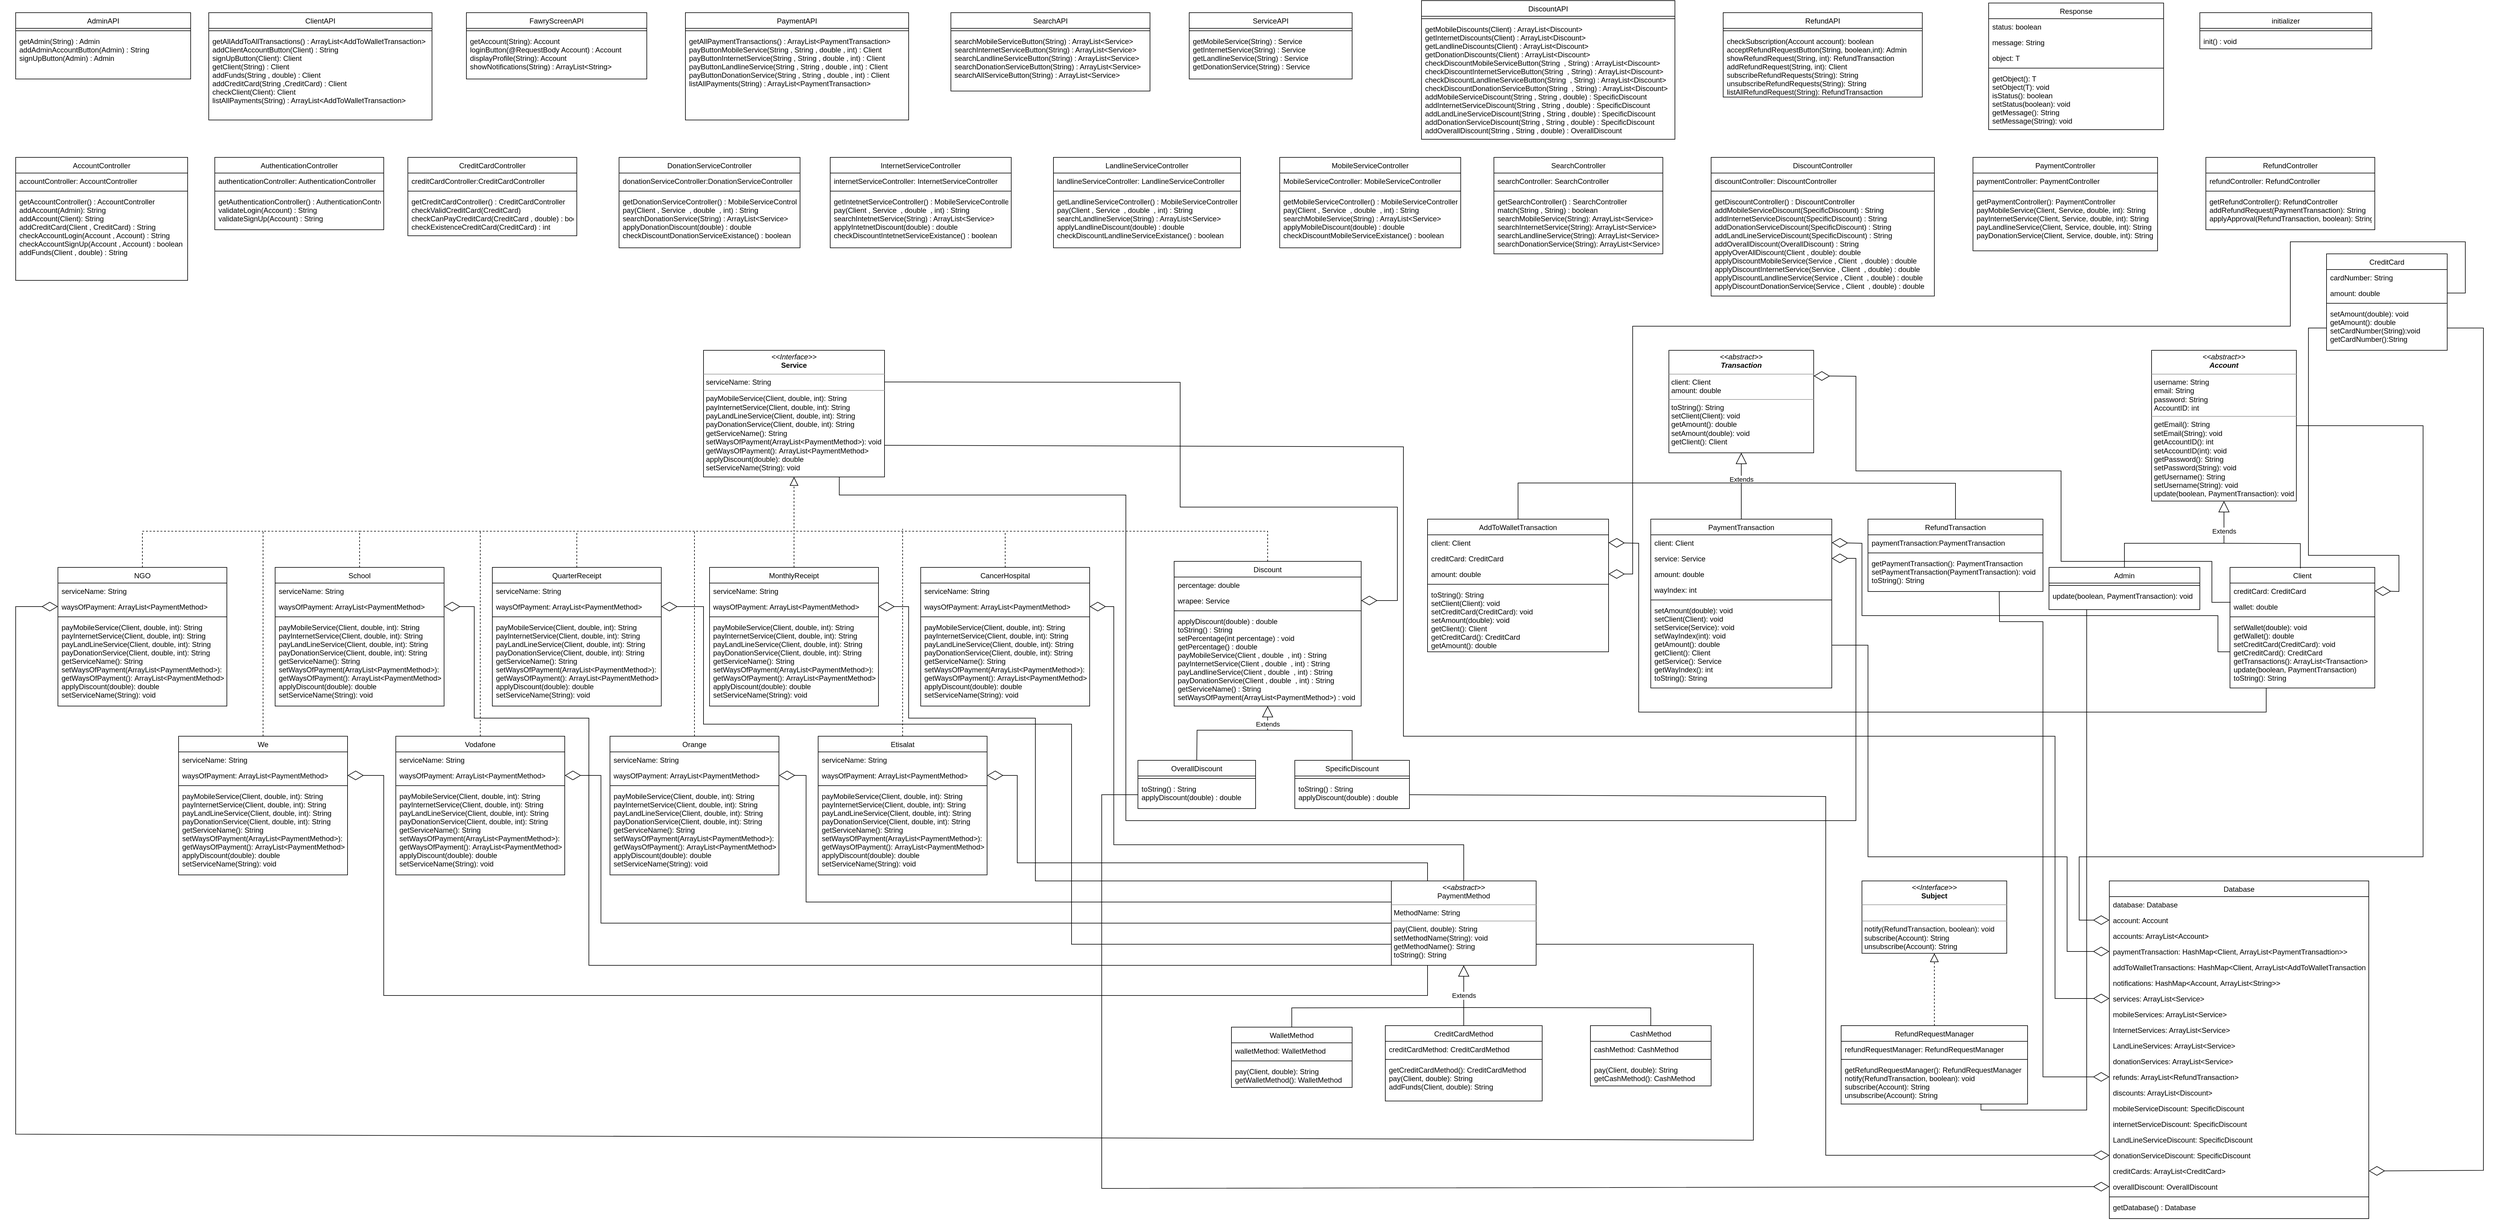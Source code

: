 <mxfile version="20.6.2" type="device"><diagram id="C5RBs43oDa-KdzZeNtuy" name="Page-1"><mxGraphModel dx="2544" dy="1701" grid="1" gridSize="10" guides="1" tooltips="1" connect="1" arrows="1" fold="1" page="1" pageScale="1" pageWidth="827" pageHeight="1169" math="0" shadow="0"><root><mxCell id="WIyWlLk6GJQsqaUBKTNV-0"/><mxCell id="WIyWlLk6GJQsqaUBKTNV-1" parent="WIyWlLk6GJQsqaUBKTNV-0"/><mxCell id="TThnzt-eB1q68yFG4FZ8-39" value="ClientAPI" style="swimlane;fontStyle=0;align=center;verticalAlign=top;childLayout=stackLayout;horizontal=1;startSize=26;horizontalStack=0;resizeParent=1;resizeLast=0;collapsible=1;marginBottom=0;rounded=0;shadow=0;strokeWidth=1;" vertex="1" parent="WIyWlLk6GJQsqaUBKTNV-1"><mxGeometry x="-1270" y="-1120" width="370" height="178" as="geometry"><mxRectangle x="230" y="140" width="160" height="26" as="alternateBounds"/></mxGeometry></mxCell><mxCell id="TThnzt-eB1q68yFG4FZ8-42" value="" style="line;html=1;strokeWidth=1;align=left;verticalAlign=middle;spacingTop=-1;spacingLeft=3;spacingRight=3;rotatable=0;labelPosition=right;points=[];portConstraint=eastwest;" vertex="1" parent="TThnzt-eB1q68yFG4FZ8-39"><mxGeometry y="26" width="370" height="8" as="geometry"/></mxCell><mxCell id="TThnzt-eB1q68yFG4FZ8-43" value="getAllAddToAllTransactions() : ArrayList&lt;AddToWalletTransaction&gt;&#10;addClientAccountButton(Client) : String&#10;signUpButton(Client): Client&#10;getClient(String) : Client &#10;addFunds(String , double) : Client&#10;addCreditCard(String ,CreditCard) : Client&#10;checkClient(Client): Client&#10;listAllPayments(String) : ArrayList&lt;AddToWalletTransaction&gt;" style="text;align=left;verticalAlign=top;spacingLeft=4;spacingRight=4;overflow=hidden;rotatable=0;points=[[0,0.5],[1,0.5]];portConstraint=eastwest;" vertex="1" parent="TThnzt-eB1q68yFG4FZ8-39"><mxGeometry y="34" width="370" height="144" as="geometry"/></mxCell><mxCell id="TThnzt-eB1q68yFG4FZ8-44" value="AdminAPI" style="swimlane;fontStyle=0;align=center;verticalAlign=top;childLayout=stackLayout;horizontal=1;startSize=26;horizontalStack=0;resizeParent=1;resizeLast=0;collapsible=1;marginBottom=0;rounded=0;shadow=0;strokeWidth=1;" vertex="1" parent="WIyWlLk6GJQsqaUBKTNV-1"><mxGeometry x="-1590" y="-1120" width="290" height="110" as="geometry"><mxRectangle x="230" y="140" width="160" height="26" as="alternateBounds"/></mxGeometry></mxCell><mxCell id="TThnzt-eB1q68yFG4FZ8-45" value="" style="line;html=1;strokeWidth=1;align=left;verticalAlign=middle;spacingTop=-1;spacingLeft=3;spacingRight=3;rotatable=0;labelPosition=right;points=[];portConstraint=eastwest;" vertex="1" parent="TThnzt-eB1q68yFG4FZ8-44"><mxGeometry y="26" width="290" height="8" as="geometry"/></mxCell><mxCell id="TThnzt-eB1q68yFG4FZ8-46" value="getAdmin(String) : Admin&#10;addAdminAccountButton(Admin) : String&#10;signUpButton(Admin) : Admin" style="text;align=left;verticalAlign=top;spacingLeft=4;spacingRight=4;overflow=hidden;rotatable=0;points=[[0,0.5],[1,0.5]];portConstraint=eastwest;" vertex="1" parent="TThnzt-eB1q68yFG4FZ8-44"><mxGeometry y="34" width="290" height="76" as="geometry"/></mxCell><mxCell id="TThnzt-eB1q68yFG4FZ8-50" value="PaymentAPI" style="swimlane;fontStyle=0;align=center;verticalAlign=top;childLayout=stackLayout;horizontal=1;startSize=26;horizontalStack=0;resizeParent=1;resizeLast=0;collapsible=1;marginBottom=0;rounded=0;shadow=0;strokeWidth=1;" vertex="1" parent="WIyWlLk6GJQsqaUBKTNV-1"><mxGeometry x="-480" y="-1120" width="370" height="178" as="geometry"><mxRectangle x="230" y="140" width="160" height="26" as="alternateBounds"/></mxGeometry></mxCell><mxCell id="TThnzt-eB1q68yFG4FZ8-51" value="" style="line;html=1;strokeWidth=1;align=left;verticalAlign=middle;spacingTop=-1;spacingLeft=3;spacingRight=3;rotatable=0;labelPosition=right;points=[];portConstraint=eastwest;" vertex="1" parent="TThnzt-eB1q68yFG4FZ8-50"><mxGeometry y="26" width="370" height="8" as="geometry"/></mxCell><mxCell id="TThnzt-eB1q68yFG4FZ8-52" value="getAllPaymentTransactions() : ArrayList&lt;PaymentTransaction&gt; &#10;payButtonMobileService(String , String , double , int) : Client &#10;payButtonInternetService(String , String , double , int) : Client &#10;payButtonLandlineService(String , String , double , int) : Client &#10;payButtonDonationService(String , String , double , int) : Client&#10;listAllPayments(String) : ArrayList&lt;PaymentTransaction&gt;" style="text;align=left;verticalAlign=top;spacingLeft=4;spacingRight=4;overflow=hidden;rotatable=0;points=[[0,0.5],[1,0.5]];portConstraint=eastwest;" vertex="1" parent="TThnzt-eB1q68yFG4FZ8-50"><mxGeometry y="34" width="370" height="144" as="geometry"/></mxCell><mxCell id="TThnzt-eB1q68yFG4FZ8-53" value="FawryScreenAPI" style="swimlane;fontStyle=0;align=center;verticalAlign=top;childLayout=stackLayout;horizontal=1;startSize=26;horizontalStack=0;resizeParent=1;resizeLast=0;collapsible=1;marginBottom=0;rounded=0;shadow=0;strokeWidth=1;" vertex="1" parent="WIyWlLk6GJQsqaUBKTNV-1"><mxGeometry x="-843" y="-1120" width="299" height="110" as="geometry"><mxRectangle x="230" y="140" width="160" height="26" as="alternateBounds"/></mxGeometry></mxCell><mxCell id="TThnzt-eB1q68yFG4FZ8-54" value="" style="line;html=1;strokeWidth=1;align=left;verticalAlign=middle;spacingTop=-1;spacingLeft=3;spacingRight=3;rotatable=0;labelPosition=right;points=[];portConstraint=eastwest;" vertex="1" parent="TThnzt-eB1q68yFG4FZ8-53"><mxGeometry y="26" width="299" height="8" as="geometry"/></mxCell><mxCell id="TThnzt-eB1q68yFG4FZ8-55" value="getAccount(String): Account&#10;loginButton(@RequestBody Account) : Account&#10;displayProfile(String): Account&#10;showNotifications(String) : ArrayList&lt;String&gt;" style="text;align=left;verticalAlign=top;spacingLeft=4;spacingRight=4;overflow=hidden;rotatable=0;points=[[0,0.5],[1,0.5]];portConstraint=eastwest;" vertex="1" parent="TThnzt-eB1q68yFG4FZ8-53"><mxGeometry y="34" width="299" height="76" as="geometry"/></mxCell><mxCell id="TThnzt-eB1q68yFG4FZ8-56" value="ServiceAPI" style="swimlane;fontStyle=0;align=center;verticalAlign=top;childLayout=stackLayout;horizontal=1;startSize=26;horizontalStack=0;resizeParent=1;resizeLast=0;collapsible=1;marginBottom=0;rounded=0;shadow=0;strokeWidth=1;" vertex="1" parent="WIyWlLk6GJQsqaUBKTNV-1"><mxGeometry x="355" y="-1120" width="270" height="110" as="geometry"><mxRectangle x="230" y="140" width="160" height="26" as="alternateBounds"/></mxGeometry></mxCell><mxCell id="TThnzt-eB1q68yFG4FZ8-57" value="" style="line;html=1;strokeWidth=1;align=left;verticalAlign=middle;spacingTop=-1;spacingLeft=3;spacingRight=3;rotatable=0;labelPosition=right;points=[];portConstraint=eastwest;" vertex="1" parent="TThnzt-eB1q68yFG4FZ8-56"><mxGeometry y="26" width="270" height="8" as="geometry"/></mxCell><mxCell id="TThnzt-eB1q68yFG4FZ8-58" value="getMobileService(String) : Service &#10;getInternetService(String) : Service &#10;getLandlineService(String) : Service &#10;getDonationService(String) : Service" style="text;align=left;verticalAlign=top;spacingLeft=4;spacingRight=4;overflow=hidden;rotatable=0;points=[[0,0.5],[1,0.5]];portConstraint=eastwest;" vertex="1" parent="TThnzt-eB1q68yFG4FZ8-56"><mxGeometry y="34" width="270" height="76" as="geometry"/></mxCell><mxCell id="TThnzt-eB1q68yFG4FZ8-59" value="SearchAPI" style="swimlane;fontStyle=0;align=center;verticalAlign=top;childLayout=stackLayout;horizontal=1;startSize=26;horizontalStack=0;resizeParent=1;resizeLast=0;collapsible=1;marginBottom=0;rounded=0;shadow=0;strokeWidth=1;" vertex="1" parent="WIyWlLk6GJQsqaUBKTNV-1"><mxGeometry x="-40" y="-1120" width="330" height="130" as="geometry"><mxRectangle x="230" y="140" width="160" height="26" as="alternateBounds"/></mxGeometry></mxCell><mxCell id="TThnzt-eB1q68yFG4FZ8-60" value="" style="line;html=1;strokeWidth=1;align=left;verticalAlign=middle;spacingTop=-1;spacingLeft=3;spacingRight=3;rotatable=0;labelPosition=right;points=[];portConstraint=eastwest;" vertex="1" parent="TThnzt-eB1q68yFG4FZ8-59"><mxGeometry y="26" width="330" height="8" as="geometry"/></mxCell><mxCell id="TThnzt-eB1q68yFG4FZ8-61" value="searchMobileServiceButton(String) : ArrayList&lt;Service&gt;&#10;searchInternetServiceButton(String) : ArrayList&lt;Service&gt;&#10;searchLandlineServiceButton(String) : ArrayList&lt;Service&gt;&#10;searchDonationServiceButton(String) : ArrayList&lt;Service&gt;&#10;searchAllServiceButton(String) : ArrayList&lt;Service&gt;" style="text;align=left;verticalAlign=top;spacingLeft=4;spacingRight=4;overflow=hidden;rotatable=0;points=[[0,0.5],[1,0.5]];portConstraint=eastwest;" vertex="1" parent="TThnzt-eB1q68yFG4FZ8-59"><mxGeometry y="34" width="330" height="76" as="geometry"/></mxCell><mxCell id="TThnzt-eB1q68yFG4FZ8-62" value="AccountController" style="swimlane;fontStyle=0;align=center;verticalAlign=top;childLayout=stackLayout;horizontal=1;startSize=26;horizontalStack=0;resizeParent=1;resizeLast=0;collapsible=1;marginBottom=0;rounded=0;shadow=0;strokeWidth=1;" vertex="1" parent="WIyWlLk6GJQsqaUBKTNV-1"><mxGeometry x="-1590" y="-880" width="285" height="204" as="geometry"><mxRectangle x="230" y="140" width="160" height="26" as="alternateBounds"/></mxGeometry></mxCell><mxCell id="TThnzt-eB1q68yFG4FZ8-63" value="accountController: AccountController" style="text;align=left;verticalAlign=top;spacingLeft=4;spacingRight=4;overflow=hidden;rotatable=0;points=[[0,0.5],[1,0.5]];portConstraint=eastwest;" vertex="1" parent="TThnzt-eB1q68yFG4FZ8-62"><mxGeometry y="26" width="285" height="26" as="geometry"/></mxCell><mxCell id="TThnzt-eB1q68yFG4FZ8-65" value="" style="line;html=1;strokeWidth=1;align=left;verticalAlign=middle;spacingTop=-1;spacingLeft=3;spacingRight=3;rotatable=0;labelPosition=right;points=[];portConstraint=eastwest;" vertex="1" parent="TThnzt-eB1q68yFG4FZ8-62"><mxGeometry y="52" width="285" height="8" as="geometry"/></mxCell><mxCell id="TThnzt-eB1q68yFG4FZ8-66" value="getAccountController() : AccountController &#10;addAccount(Admin): String &#10;addAccount(Client): String &#10;addCreditCard(Client , CreditCard) : String &#10;checkAccountLogin(Account , Account) : String &#10;checkAccountSignUp(Account , Account) : boolean&#10;addFunds(Client , double) : String&#10;" style="text;align=left;verticalAlign=top;spacingLeft=4;spacingRight=4;overflow=hidden;rotatable=0;points=[[0,0.5],[1,0.5]];portConstraint=eastwest;" vertex="1" parent="TThnzt-eB1q68yFG4FZ8-62"><mxGeometry y="60" width="285" height="144" as="geometry"/></mxCell><mxCell id="TThnzt-eB1q68yFG4FZ8-67" value="AuthenticationController" style="swimlane;fontStyle=0;align=center;verticalAlign=top;childLayout=stackLayout;horizontal=1;startSize=26;horizontalStack=0;resizeParent=1;resizeLast=0;collapsible=1;marginBottom=0;rounded=0;shadow=0;strokeWidth=1;" vertex="1" parent="WIyWlLk6GJQsqaUBKTNV-1"><mxGeometry x="-1260" y="-880" width="280" height="120" as="geometry"><mxRectangle x="230" y="140" width="160" height="26" as="alternateBounds"/></mxGeometry></mxCell><mxCell id="TThnzt-eB1q68yFG4FZ8-68" value="authenticationController: AuthenticationController" style="text;align=left;verticalAlign=top;spacingLeft=4;spacingRight=4;overflow=hidden;rotatable=0;points=[[0,0.5],[1,0.5]];portConstraint=eastwest;" vertex="1" parent="TThnzt-eB1q68yFG4FZ8-67"><mxGeometry y="26" width="280" height="26" as="geometry"/></mxCell><mxCell id="TThnzt-eB1q68yFG4FZ8-69" value="" style="line;html=1;strokeWidth=1;align=left;verticalAlign=middle;spacingTop=-1;spacingLeft=3;spacingRight=3;rotatable=0;labelPosition=right;points=[];portConstraint=eastwest;" vertex="1" parent="TThnzt-eB1q68yFG4FZ8-67"><mxGeometry y="52" width="280" height="8" as="geometry"/></mxCell><mxCell id="TThnzt-eB1q68yFG4FZ8-70" value="getAuthenticationController() : AuthenticationController &#10;validateLogin(Account) : String&#10;validateSignUp(Account) : String&#10;" style="text;align=left;verticalAlign=top;spacingLeft=4;spacingRight=4;overflow=hidden;rotatable=0;points=[[0,0.5],[1,0.5]];portConstraint=eastwest;" vertex="1" parent="TThnzt-eB1q68yFG4FZ8-67"><mxGeometry y="60" width="280" height="60" as="geometry"/></mxCell><mxCell id="TThnzt-eB1q68yFG4FZ8-71" value="CreditCardController" style="swimlane;fontStyle=0;align=center;verticalAlign=top;childLayout=stackLayout;horizontal=1;startSize=26;horizontalStack=0;resizeParent=1;resizeLast=0;collapsible=1;marginBottom=0;rounded=0;shadow=0;strokeWidth=1;" vertex="1" parent="WIyWlLk6GJQsqaUBKTNV-1"><mxGeometry x="-940" y="-880" width="280" height="130" as="geometry"><mxRectangle x="230" y="140" width="160" height="26" as="alternateBounds"/></mxGeometry></mxCell><mxCell id="TThnzt-eB1q68yFG4FZ8-72" value="creditCardController:CreditCardController" style="text;align=left;verticalAlign=top;spacingLeft=4;spacingRight=4;overflow=hidden;rotatable=0;points=[[0,0.5],[1,0.5]];portConstraint=eastwest;" vertex="1" parent="TThnzt-eB1q68yFG4FZ8-71"><mxGeometry y="26" width="280" height="26" as="geometry"/></mxCell><mxCell id="TThnzt-eB1q68yFG4FZ8-73" value="" style="line;html=1;strokeWidth=1;align=left;verticalAlign=middle;spacingTop=-1;spacingLeft=3;spacingRight=3;rotatable=0;labelPosition=right;points=[];portConstraint=eastwest;" vertex="1" parent="TThnzt-eB1q68yFG4FZ8-71"><mxGeometry y="52" width="280" height="8" as="geometry"/></mxCell><mxCell id="TThnzt-eB1q68yFG4FZ8-74" value="getCreditCardController() : CreditCardController &#10;checkValidCreditCard(CreditCard)&#10;checkCanPayCreditCard(CreditCard , double) : boolean &#10;checkExistenceCreditCard(CreditCard) : int&#10;" style="text;align=left;verticalAlign=top;spacingLeft=4;spacingRight=4;overflow=hidden;rotatable=0;points=[[0,0.5],[1,0.5]];portConstraint=eastwest;" vertex="1" parent="TThnzt-eB1q68yFG4FZ8-71"><mxGeometry y="60" width="280" height="70" as="geometry"/></mxCell><mxCell id="TThnzt-eB1q68yFG4FZ8-76" value="LandlineServiceController" style="swimlane;fontStyle=0;align=center;verticalAlign=top;childLayout=stackLayout;horizontal=1;startSize=26;horizontalStack=0;resizeParent=1;resizeLast=0;collapsible=1;marginBottom=0;rounded=0;shadow=0;strokeWidth=1;" vertex="1" parent="WIyWlLk6GJQsqaUBKTNV-1"><mxGeometry x="130" y="-880" width="310" height="150" as="geometry"><mxRectangle x="230" y="140" width="160" height="26" as="alternateBounds"/></mxGeometry></mxCell><mxCell id="TThnzt-eB1q68yFG4FZ8-77" value="landlineServiceController: LandlineServiceController" style="text;align=left;verticalAlign=top;spacingLeft=4;spacingRight=4;overflow=hidden;rotatable=0;points=[[0,0.5],[1,0.5]];portConstraint=eastwest;" vertex="1" parent="TThnzt-eB1q68yFG4FZ8-76"><mxGeometry y="26" width="310" height="26" as="geometry"/></mxCell><mxCell id="TThnzt-eB1q68yFG4FZ8-78" value="" style="line;html=1;strokeWidth=1;align=left;verticalAlign=middle;spacingTop=-1;spacingLeft=3;spacingRight=3;rotatable=0;labelPosition=right;points=[];portConstraint=eastwest;" vertex="1" parent="TThnzt-eB1q68yFG4FZ8-76"><mxGeometry y="52" width="310" height="8" as="geometry"/></mxCell><mxCell id="TThnzt-eB1q68yFG4FZ8-79" value="getLandlineServiceController() : MobileServiceController &#10;pay(Client , Service  , double  , int) : String&#10;searchLandlineService(String) : ArrayList&lt;Service&gt; &#10;applyLandlineDiscount(double) : double&#10;checkDiscountLandlineServiceExistance() : boolean &#10;" style="text;align=left;verticalAlign=top;spacingLeft=4;spacingRight=4;overflow=hidden;rotatable=0;points=[[0,0.5],[1,0.5]];portConstraint=eastwest;" vertex="1" parent="TThnzt-eB1q68yFG4FZ8-76"><mxGeometry y="60" width="310" height="90" as="geometry"/></mxCell><mxCell id="TThnzt-eB1q68yFG4FZ8-80" value="InternetServiceController" style="swimlane;fontStyle=0;align=center;verticalAlign=top;childLayout=stackLayout;horizontal=1;startSize=26;horizontalStack=0;resizeParent=1;resizeLast=0;collapsible=1;marginBottom=0;rounded=0;shadow=0;strokeWidth=1;" vertex="1" parent="WIyWlLk6GJQsqaUBKTNV-1"><mxGeometry x="-240" y="-880" width="300" height="150" as="geometry"><mxRectangle x="230" y="140" width="160" height="26" as="alternateBounds"/></mxGeometry></mxCell><mxCell id="TThnzt-eB1q68yFG4FZ8-81" value="internetServiceController: InternetServiceController" style="text;align=left;verticalAlign=top;spacingLeft=4;spacingRight=4;overflow=hidden;rotatable=0;points=[[0,0.5],[1,0.5]];portConstraint=eastwest;" vertex="1" parent="TThnzt-eB1q68yFG4FZ8-80"><mxGeometry y="26" width="300" height="26" as="geometry"/></mxCell><mxCell id="TThnzt-eB1q68yFG4FZ8-82" value="" style="line;html=1;strokeWidth=1;align=left;verticalAlign=middle;spacingTop=-1;spacingLeft=3;spacingRight=3;rotatable=0;labelPosition=right;points=[];portConstraint=eastwest;" vertex="1" parent="TThnzt-eB1q68yFG4FZ8-80"><mxGeometry y="52" width="300" height="8" as="geometry"/></mxCell><mxCell id="TThnzt-eB1q68yFG4FZ8-83" value="getIntetnetServiceController() : MobileServiceController &#10;pay(Client , Service  , double  , int) : String&#10;searchIntetnetService(String) : ArrayList&lt;Service&gt; &#10;applyIntetnetDiscount(double) : double&#10;checkDiscountIntetnetServiceExistance() : boolean" style="text;align=left;verticalAlign=top;spacingLeft=4;spacingRight=4;overflow=hidden;rotatable=0;points=[[0,0.5],[1,0.5]];portConstraint=eastwest;" vertex="1" parent="TThnzt-eB1q68yFG4FZ8-80"><mxGeometry y="60" width="300" height="90" as="geometry"/></mxCell><mxCell id="TThnzt-eB1q68yFG4FZ8-84" value="DonationServiceController" style="swimlane;fontStyle=0;align=center;verticalAlign=top;childLayout=stackLayout;horizontal=1;startSize=26;horizontalStack=0;resizeParent=1;resizeLast=0;collapsible=1;marginBottom=0;rounded=0;shadow=0;strokeWidth=1;" vertex="1" parent="WIyWlLk6GJQsqaUBKTNV-1"><mxGeometry x="-590" y="-880" width="300" height="150" as="geometry"><mxRectangle x="230" y="140" width="160" height="26" as="alternateBounds"/></mxGeometry></mxCell><mxCell id="TThnzt-eB1q68yFG4FZ8-85" value="donationServiceController:DonationServiceController" style="text;align=left;verticalAlign=top;spacingLeft=4;spacingRight=4;overflow=hidden;rotatable=0;points=[[0,0.5],[1,0.5]];portConstraint=eastwest;" vertex="1" parent="TThnzt-eB1q68yFG4FZ8-84"><mxGeometry y="26" width="300" height="26" as="geometry"/></mxCell><mxCell id="TThnzt-eB1q68yFG4FZ8-86" value="" style="line;html=1;strokeWidth=1;align=left;verticalAlign=middle;spacingTop=-1;spacingLeft=3;spacingRight=3;rotatable=0;labelPosition=right;points=[];portConstraint=eastwest;" vertex="1" parent="TThnzt-eB1q68yFG4FZ8-84"><mxGeometry y="52" width="300" height="8" as="geometry"/></mxCell><mxCell id="TThnzt-eB1q68yFG4FZ8-87" value="getDonationServiceController() : MobileServiceController &#10;pay(Client , Service  , double  , int) : String&#10;searchDonationService(String) : ArrayList&lt;Service&gt; &#10;applyDonationDiscount(double) : double&#10;checkDiscountDonationServiceExistance() : boolean" style="text;align=left;verticalAlign=top;spacingLeft=4;spacingRight=4;overflow=hidden;rotatable=0;points=[[0,0.5],[1,0.5]];portConstraint=eastwest;" vertex="1" parent="TThnzt-eB1q68yFG4FZ8-84"><mxGeometry y="60" width="300" height="80" as="geometry"/></mxCell><mxCell id="TThnzt-eB1q68yFG4FZ8-88" value="MobileServiceController" style="swimlane;fontStyle=0;align=center;verticalAlign=top;childLayout=stackLayout;horizontal=1;startSize=26;horizontalStack=0;resizeParent=1;resizeLast=0;collapsible=1;marginBottom=0;rounded=0;shadow=0;strokeWidth=1;" vertex="1" parent="WIyWlLk6GJQsqaUBKTNV-1"><mxGeometry x="505" y="-880" width="300" height="150" as="geometry"><mxRectangle x="230" y="140" width="160" height="26" as="alternateBounds"/></mxGeometry></mxCell><mxCell id="TThnzt-eB1q68yFG4FZ8-89" value="MobileServiceController: MobileServiceController" style="text;align=left;verticalAlign=top;spacingLeft=4;spacingRight=4;overflow=hidden;rotatable=0;points=[[0,0.5],[1,0.5]];portConstraint=eastwest;" vertex="1" parent="TThnzt-eB1q68yFG4FZ8-88"><mxGeometry y="26" width="300" height="26" as="geometry"/></mxCell><mxCell id="TThnzt-eB1q68yFG4FZ8-90" value="" style="line;html=1;strokeWidth=1;align=left;verticalAlign=middle;spacingTop=-1;spacingLeft=3;spacingRight=3;rotatable=0;labelPosition=right;points=[];portConstraint=eastwest;" vertex="1" parent="TThnzt-eB1q68yFG4FZ8-88"><mxGeometry y="52" width="300" height="8" as="geometry"/></mxCell><mxCell id="TThnzt-eB1q68yFG4FZ8-91" value="getMobileServiceController() : MobileServiceController &#10;pay(Client , Service  , double  , int) : String&#10;searchMobileService(String) : ArrayList&lt;Service&gt; &#10;applyMobileDiscount(double) : double&#10;checkDiscountMobileServiceExistance() : boolean &#10;" style="text;align=left;verticalAlign=top;spacingLeft=4;spacingRight=4;overflow=hidden;rotatable=0;points=[[0,0.5],[1,0.5]];portConstraint=eastwest;" vertex="1" parent="TThnzt-eB1q68yFG4FZ8-88"><mxGeometry y="60" width="300" height="90" as="geometry"/></mxCell><mxCell id="TThnzt-eB1q68yFG4FZ8-92" value="SearchController" style="swimlane;fontStyle=0;align=center;verticalAlign=top;childLayout=stackLayout;horizontal=1;startSize=26;horizontalStack=0;resizeParent=1;resizeLast=0;collapsible=1;marginBottom=0;rounded=0;shadow=0;strokeWidth=1;" vertex="1" parent="WIyWlLk6GJQsqaUBKTNV-1"><mxGeometry x="860" y="-880" width="280" height="160" as="geometry"><mxRectangle x="230" y="140" width="160" height="26" as="alternateBounds"/></mxGeometry></mxCell><mxCell id="TThnzt-eB1q68yFG4FZ8-93" value="searchController: SearchController" style="text;align=left;verticalAlign=top;spacingLeft=4;spacingRight=4;overflow=hidden;rotatable=0;points=[[0,0.5],[1,0.5]];portConstraint=eastwest;" vertex="1" parent="TThnzt-eB1q68yFG4FZ8-92"><mxGeometry y="26" width="280" height="26" as="geometry"/></mxCell><mxCell id="TThnzt-eB1q68yFG4FZ8-94" value="" style="line;html=1;strokeWidth=1;align=left;verticalAlign=middle;spacingTop=-1;spacingLeft=3;spacingRight=3;rotatable=0;labelPosition=right;points=[];portConstraint=eastwest;" vertex="1" parent="TThnzt-eB1q68yFG4FZ8-92"><mxGeometry y="52" width="280" height="8" as="geometry"/></mxCell><mxCell id="TThnzt-eB1q68yFG4FZ8-95" value="getSearchController() : SearchController &#10;match(String , String) : boolean&#10;searchMobileService(String): ArrayList&lt;Service&gt; &#10;searchInternetService(String): ArrayList&lt;Service&gt; &#10;searchLandlineService(String): ArrayList&lt;Service&gt; &#10;searchDonationService(String): ArrayList&lt;Service&gt;" style="text;align=left;verticalAlign=top;spacingLeft=4;spacingRight=4;overflow=hidden;rotatable=0;points=[[0,0.5],[1,0.5]];portConstraint=eastwest;" vertex="1" parent="TThnzt-eB1q68yFG4FZ8-92"><mxGeometry y="60" width="280" height="100" as="geometry"/></mxCell><mxCell id="TThnzt-eB1q68yFG4FZ8-96" value="Discount" style="swimlane;fontStyle=0;align=center;verticalAlign=top;childLayout=stackLayout;horizontal=1;startSize=26;horizontalStack=0;resizeParent=1;resizeLast=0;collapsible=1;marginBottom=0;rounded=0;shadow=0;strokeWidth=1;" vertex="1" parent="WIyWlLk6GJQsqaUBKTNV-1"><mxGeometry x="330" y="-210" width="310" height="240" as="geometry"><mxRectangle x="230" y="140" width="160" height="26" as="alternateBounds"/></mxGeometry></mxCell><mxCell id="TThnzt-eB1q68yFG4FZ8-97" value="percentage: double" style="text;align=left;verticalAlign=top;spacingLeft=4;spacingRight=4;overflow=hidden;rotatable=0;points=[[0,0.5],[1,0.5]];portConstraint=eastwest;" vertex="1" parent="TThnzt-eB1q68yFG4FZ8-96"><mxGeometry y="26" width="310" height="26" as="geometry"/></mxCell><mxCell id="TThnzt-eB1q68yFG4FZ8-100" value="wrapee: Service" style="text;align=left;verticalAlign=top;spacingLeft=4;spacingRight=4;overflow=hidden;rotatable=0;points=[[0,0.5],[1,0.5]];portConstraint=eastwest;" vertex="1" parent="TThnzt-eB1q68yFG4FZ8-96"><mxGeometry y="52" width="310" height="26" as="geometry"/></mxCell><mxCell id="TThnzt-eB1q68yFG4FZ8-98" value="" style="line;html=1;strokeWidth=1;align=left;verticalAlign=middle;spacingTop=-1;spacingLeft=3;spacingRight=3;rotatable=0;labelPosition=right;points=[];portConstraint=eastwest;" vertex="1" parent="TThnzt-eB1q68yFG4FZ8-96"><mxGeometry y="78" width="310" height="8" as="geometry"/></mxCell><mxCell id="TThnzt-eB1q68yFG4FZ8-99" value="applyDiscount(double) : double&#10;toString() : String &#10;setPercentage(int percentage) : void&#10;getPercentage() : double &#10;payMobileService(Client , double  , int) : String&#10;payInternetService(Client , double  , int) : String&#10;payLandlineService(Client , double  , int) : String&#10;payDonationService(Client , double  , int) : String&#10;getServiceName() : String &#10;setWaysOfPayment(ArrayList&lt;PaymentMethod&gt;) : void&#10;getWaysOfPayment() : ArrayList&lt;PaymentMethod&gt; &#10;setServiceName(String serviceName) : void &#10;setPercentage(double) : void &#10;setWrappee(Service) : void &#10;getWrappee() : Service" style="text;align=left;verticalAlign=top;spacingLeft=4;spacingRight=4;overflow=hidden;rotatable=0;points=[[0,0.5],[1,0.5]];portConstraint=eastwest;" vertex="1" parent="TThnzt-eB1q68yFG4FZ8-96"><mxGeometry y="86" width="310" height="144" as="geometry"/></mxCell><mxCell id="TThnzt-eB1q68yFG4FZ8-101" value="DiscountAPI" style="swimlane;fontStyle=0;align=center;verticalAlign=top;childLayout=stackLayout;horizontal=1;startSize=26;horizontalStack=0;resizeParent=1;resizeLast=0;collapsible=1;marginBottom=0;rounded=0;shadow=0;strokeWidth=1;" vertex="1" parent="WIyWlLk6GJQsqaUBKTNV-1"><mxGeometry x="740" y="-1140" width="420" height="230" as="geometry"><mxRectangle x="230" y="140" width="160" height="26" as="alternateBounds"/></mxGeometry></mxCell><mxCell id="TThnzt-eB1q68yFG4FZ8-102" value="" style="line;html=1;strokeWidth=1;align=left;verticalAlign=middle;spacingTop=-1;spacingLeft=3;spacingRight=3;rotatable=0;labelPosition=right;points=[];portConstraint=eastwest;" vertex="1" parent="TThnzt-eB1q68yFG4FZ8-101"><mxGeometry y="26" width="420" height="8" as="geometry"/></mxCell><mxCell id="TThnzt-eB1q68yFG4FZ8-103" value="getMobileDiscounts(Client) : ArrayList&lt;Discount&gt;&#10;getInternetDiscounts(Client) : ArrayList&lt;Discount&gt;&#10;getLandlineDiscounts(Client) : ArrayList&lt;Discount&gt;&#10;getDonationDiscounts(Client) : ArrayList&lt;Discount&gt;&#10;checkDiscountMobileServiceButton(String  , String) : ArrayList&lt;Discount&gt;&#10;checkDiscountInternetServiceButton(String  , String) : ArrayList&lt;Discount&gt;&#10;checkDiscountLandlineServiceButton(String  , String) : ArrayList&lt;Discount&gt;&#10;checkDiscountDonationServiceButton(String  , String) : ArrayList&lt;Discount&gt;&#10;addMobileServiceDiscount(String , String , double) : SpecificDiscount &#10;addInternetServiceDiscount(String , String , double) : SpecificDiscount &#10;addLandLineServiceDiscount(String , String , double) : SpecificDiscount &#10;addDonationServiceDiscount(String , String , double) : SpecificDiscount &#10;addOverallDiscount(String , String , double) : OverallDiscount" style="text;align=left;verticalAlign=top;spacingLeft=4;spacingRight=4;overflow=hidden;rotatable=0;points=[[0,0.5],[1,0.5]];portConstraint=eastwest;" vertex="1" parent="TThnzt-eB1q68yFG4FZ8-101"><mxGeometry y="34" width="420" height="196" as="geometry"/></mxCell><mxCell id="TThnzt-eB1q68yFG4FZ8-104" value="DiscountController" style="swimlane;fontStyle=0;align=center;verticalAlign=top;childLayout=stackLayout;horizontal=1;startSize=26;horizontalStack=0;resizeParent=1;resizeLast=0;collapsible=1;marginBottom=0;rounded=0;shadow=0;strokeWidth=1;" vertex="1" parent="WIyWlLk6GJQsqaUBKTNV-1"><mxGeometry x="1220" y="-880" width="370" height="230" as="geometry"><mxRectangle x="230" y="140" width="160" height="26" as="alternateBounds"/></mxGeometry></mxCell><mxCell id="TThnzt-eB1q68yFG4FZ8-105" value="discountController: DiscountController" style="text;align=left;verticalAlign=top;spacingLeft=4;spacingRight=4;overflow=hidden;rotatable=0;points=[[0,0.5],[1,0.5]];portConstraint=eastwest;" vertex="1" parent="TThnzt-eB1q68yFG4FZ8-104"><mxGeometry y="26" width="370" height="26" as="geometry"/></mxCell><mxCell id="TThnzt-eB1q68yFG4FZ8-106" value="" style="line;html=1;strokeWidth=1;align=left;verticalAlign=middle;spacingTop=-1;spacingLeft=3;spacingRight=3;rotatable=0;labelPosition=right;points=[];portConstraint=eastwest;" vertex="1" parent="TThnzt-eB1q68yFG4FZ8-104"><mxGeometry y="52" width="370" height="8" as="geometry"/></mxCell><mxCell id="TThnzt-eB1q68yFG4FZ8-107" value="getDiscountController() : DiscountController &#10;addMobileServiceDiscount(SpecificDiscount) : String &#10;addInternetServiceDiscount(SpecificDiscount) : String &#10;addDonationServiceDiscount(SpecificDiscount) : String &#10;addLandLineServiceDiscount(SpecificDiscount) : String &#10;addOverallDiscount(OverallDiscount) : String &#10;applyOverAllDiscount(Client , double): double &#10;applyDiscountMobileService(Service , Client  , double) : double &#10;applyDiscountInternetService(Service , Client  , double) : double &#10;applyDiscountLandlineService(Service , Client  , double) : double &#10;applyDiscountDonationService(Service , Client  , double) : double" style="text;align=left;verticalAlign=top;spacingLeft=4;spacingRight=4;overflow=hidden;rotatable=0;points=[[0,0.5],[1,0.5]];portConstraint=eastwest;" vertex="1" parent="TThnzt-eB1q68yFG4FZ8-104"><mxGeometry y="60" width="370" height="170" as="geometry"/></mxCell><mxCell id="TThnzt-eB1q68yFG4FZ8-108" value="OverallDiscount" style="swimlane;fontStyle=0;align=center;verticalAlign=top;childLayout=stackLayout;horizontal=1;startSize=26;horizontalStack=0;resizeParent=1;resizeLast=0;collapsible=1;marginBottom=0;rounded=0;shadow=0;strokeWidth=1;" vertex="1" parent="WIyWlLk6GJQsqaUBKTNV-1"><mxGeometry x="270" y="120" width="195" height="80" as="geometry"><mxRectangle x="230" y="140" width="160" height="26" as="alternateBounds"/></mxGeometry></mxCell><mxCell id="TThnzt-eB1q68yFG4FZ8-110" value="" style="line;html=1;strokeWidth=1;align=left;verticalAlign=middle;spacingTop=-1;spacingLeft=3;spacingRight=3;rotatable=0;labelPosition=right;points=[];portConstraint=eastwest;" vertex="1" parent="TThnzt-eB1q68yFG4FZ8-108"><mxGeometry y="26" width="195" height="8" as="geometry"/></mxCell><mxCell id="TThnzt-eB1q68yFG4FZ8-111" value="toString() : String &#10;applyDiscount(double) : double" style="text;align=left;verticalAlign=top;spacingLeft=4;spacingRight=4;overflow=hidden;rotatable=0;points=[[0,0.5],[1,0.5]];portConstraint=eastwest;" vertex="1" parent="TThnzt-eB1q68yFG4FZ8-108"><mxGeometry y="34" width="195" height="46" as="geometry"/></mxCell><mxCell id="TThnzt-eB1q68yFG4FZ8-112" value="SpecificDiscount" style="swimlane;fontStyle=0;align=center;verticalAlign=top;childLayout=stackLayout;horizontal=1;startSize=26;horizontalStack=0;resizeParent=1;resizeLast=0;collapsible=1;marginBottom=0;rounded=0;shadow=0;strokeWidth=1;" vertex="1" parent="WIyWlLk6GJQsqaUBKTNV-1"><mxGeometry x="530" y="120" width="190" height="80" as="geometry"><mxRectangle x="230" y="140" width="160" height="26" as="alternateBounds"/></mxGeometry></mxCell><mxCell id="TThnzt-eB1q68yFG4FZ8-113" value="" style="line;html=1;strokeWidth=1;align=left;verticalAlign=middle;spacingTop=-1;spacingLeft=3;spacingRight=3;rotatable=0;labelPosition=right;points=[];portConstraint=eastwest;" vertex="1" parent="TThnzt-eB1q68yFG4FZ8-112"><mxGeometry y="26" width="190" height="8" as="geometry"/></mxCell><mxCell id="TThnzt-eB1q68yFG4FZ8-114" value="toString() : String &#10;applyDiscount(double) : double" style="text;align=left;verticalAlign=top;spacingLeft=4;spacingRight=4;overflow=hidden;rotatable=0;points=[[0,0.5],[1,0.5]];portConstraint=eastwest;" vertex="1" parent="TThnzt-eB1q68yFG4FZ8-112"><mxGeometry y="34" width="190" height="46" as="geometry"/></mxCell><mxCell id="TThnzt-eB1q68yFG4FZ8-133" value="Database" style="swimlane;fontStyle=0;align=center;verticalAlign=top;childLayout=stackLayout;horizontal=1;startSize=26;horizontalStack=0;resizeParent=1;resizeLast=0;collapsible=1;marginBottom=0;rounded=0;shadow=0;strokeWidth=1;" vertex="1" parent="WIyWlLk6GJQsqaUBKTNV-1"><mxGeometry x="1880" y="320" width="430" height="560" as="geometry"><mxRectangle x="230" y="140" width="160" height="26" as="alternateBounds"/></mxGeometry></mxCell><mxCell id="TThnzt-eB1q68yFG4FZ8-136" value="database: Database" style="text;align=left;verticalAlign=top;spacingLeft=4;spacingRight=4;overflow=hidden;rotatable=0;points=[[0,0.5],[1,0.5]];portConstraint=eastwest;" vertex="1" parent="TThnzt-eB1q68yFG4FZ8-133"><mxGeometry y="26" width="430" height="26" as="geometry"/></mxCell><mxCell id="TThnzt-eB1q68yFG4FZ8-138" value="account: Account" style="text;align=left;verticalAlign=top;spacingLeft=4;spacingRight=4;overflow=hidden;rotatable=0;points=[[0,0.5],[1,0.5]];portConstraint=eastwest;" vertex="1" parent="TThnzt-eB1q68yFG4FZ8-133"><mxGeometry y="52" width="430" height="26" as="geometry"/></mxCell><mxCell id="TThnzt-eB1q68yFG4FZ8-137" value="accounts: ArrayList&lt;Account&gt;" style="text;align=left;verticalAlign=top;spacingLeft=4;spacingRight=4;overflow=hidden;rotatable=0;points=[[0,0.5],[1,0.5]];portConstraint=eastwest;" vertex="1" parent="TThnzt-eB1q68yFG4FZ8-133"><mxGeometry y="78" width="430" height="26" as="geometry"/></mxCell><mxCell id="TThnzt-eB1q68yFG4FZ8-139" value="paymentTransaction: HashMap&lt;Client, ArrayList&lt;PaymentTransadtion&gt;&gt;" style="text;align=left;verticalAlign=top;spacingLeft=4;spacingRight=4;overflow=hidden;rotatable=0;points=[[0,0.5],[1,0.5]];portConstraint=eastwest;" vertex="1" parent="TThnzt-eB1q68yFG4FZ8-133"><mxGeometry y="104" width="430" height="26" as="geometry"/></mxCell><mxCell id="TThnzt-eB1q68yFG4FZ8-140" value="addToWalletTransactions: HashMap&lt;Client, ArrayList&lt;AddToWalletTransactions&gt;&gt;" style="text;align=left;verticalAlign=top;spacingLeft=4;spacingRight=4;overflow=hidden;rotatable=0;points=[[0,0.5],[1,0.5]];portConstraint=eastwest;" vertex="1" parent="TThnzt-eB1q68yFG4FZ8-133"><mxGeometry y="130" width="430" height="26" as="geometry"/></mxCell><mxCell id="TThnzt-eB1q68yFG4FZ8-141" value="notifications: HashMap&lt;Account, ArrayList&lt;String&gt;&gt;" style="text;align=left;verticalAlign=top;spacingLeft=4;spacingRight=4;overflow=hidden;rotatable=0;points=[[0,0.5],[1,0.5]];portConstraint=eastwest;" vertex="1" parent="TThnzt-eB1q68yFG4FZ8-133"><mxGeometry y="156" width="430" height="26" as="geometry"/></mxCell><mxCell id="TThnzt-eB1q68yFG4FZ8-119" value="services: ArrayList&lt;Service&gt;" style="text;align=left;verticalAlign=top;spacingLeft=4;spacingRight=4;overflow=hidden;rotatable=0;points=[[0,0.5],[1,0.5]];portConstraint=eastwest;" vertex="1" parent="TThnzt-eB1q68yFG4FZ8-133"><mxGeometry y="182" width="430" height="26" as="geometry"/></mxCell><mxCell id="TThnzt-eB1q68yFG4FZ8-120" value="mobileServices: ArrayList&lt;Service&gt;" style="text;align=left;verticalAlign=top;spacingLeft=4;spacingRight=4;overflow=hidden;rotatable=0;points=[[0,0.5],[1,0.5]];portConstraint=eastwest;" vertex="1" parent="TThnzt-eB1q68yFG4FZ8-133"><mxGeometry y="208" width="430" height="26" as="geometry"/></mxCell><mxCell id="TThnzt-eB1q68yFG4FZ8-121" value="InternetServices: ArrayList&lt;Service&gt;" style="text;align=left;verticalAlign=top;spacingLeft=4;spacingRight=4;overflow=hidden;rotatable=0;points=[[0,0.5],[1,0.5]];portConstraint=eastwest;" vertex="1" parent="TThnzt-eB1q68yFG4FZ8-133"><mxGeometry y="234" width="430" height="26" as="geometry"/></mxCell><mxCell id="TThnzt-eB1q68yFG4FZ8-122" value="LandLineServices: ArrayList&lt;Service&gt;" style="text;align=left;verticalAlign=top;spacingLeft=4;spacingRight=4;overflow=hidden;rotatable=0;points=[[0,0.5],[1,0.5]];portConstraint=eastwest;" vertex="1" parent="TThnzt-eB1q68yFG4FZ8-133"><mxGeometry y="260" width="430" height="26" as="geometry"/></mxCell><mxCell id="TThnzt-eB1q68yFG4FZ8-123" value="donationServices: ArrayList&lt;Service&gt;" style="text;align=left;verticalAlign=top;spacingLeft=4;spacingRight=4;overflow=hidden;rotatable=0;points=[[0,0.5],[1,0.5]];portConstraint=eastwest;" vertex="1" parent="TThnzt-eB1q68yFG4FZ8-133"><mxGeometry y="286" width="430" height="26" as="geometry"/></mxCell><mxCell id="TThnzt-eB1q68yFG4FZ8-124" value="refunds: ArrayList&lt;RefundTransaction&gt;" style="text;align=left;verticalAlign=top;spacingLeft=4;spacingRight=4;overflow=hidden;rotatable=0;points=[[0,0.5],[1,0.5]];portConstraint=eastwest;" vertex="1" parent="TThnzt-eB1q68yFG4FZ8-133"><mxGeometry y="312" width="430" height="26" as="geometry"/></mxCell><mxCell id="TThnzt-eB1q68yFG4FZ8-125" value="discounts: ArrayList&lt;Discount&gt;" style="text;align=left;verticalAlign=top;spacingLeft=4;spacingRight=4;overflow=hidden;rotatable=0;points=[[0,0.5],[1,0.5]];portConstraint=eastwest;" vertex="1" parent="TThnzt-eB1q68yFG4FZ8-133"><mxGeometry y="338" width="430" height="26" as="geometry"/></mxCell><mxCell id="TThnzt-eB1q68yFG4FZ8-126" value="mobileServiceDiscount: SpecificDiscount" style="text;align=left;verticalAlign=top;spacingLeft=4;spacingRight=4;overflow=hidden;rotatable=0;points=[[0,0.5],[1,0.5]];portConstraint=eastwest;" vertex="1" parent="TThnzt-eB1q68yFG4FZ8-133"><mxGeometry y="364" width="430" height="26" as="geometry"/></mxCell><mxCell id="TThnzt-eB1q68yFG4FZ8-127" value="internetServiceDiscount: SpecificDiscount" style="text;align=left;verticalAlign=top;spacingLeft=4;spacingRight=4;overflow=hidden;rotatable=0;points=[[0,0.5],[1,0.5]];portConstraint=eastwest;" vertex="1" parent="TThnzt-eB1q68yFG4FZ8-133"><mxGeometry y="390" width="430" height="26" as="geometry"/></mxCell><mxCell id="TThnzt-eB1q68yFG4FZ8-128" value="LandLineServiceDiscount: SpecificDiscount" style="text;align=left;verticalAlign=top;spacingLeft=4;spacingRight=4;overflow=hidden;rotatable=0;points=[[0,0.5],[1,0.5]];portConstraint=eastwest;" vertex="1" parent="TThnzt-eB1q68yFG4FZ8-133"><mxGeometry y="416" width="430" height="26" as="geometry"/></mxCell><mxCell id="TThnzt-eB1q68yFG4FZ8-129" value="donationServiceDiscount: SpecificDiscount" style="text;align=left;verticalAlign=top;spacingLeft=4;spacingRight=4;overflow=hidden;rotatable=0;points=[[0,0.5],[1,0.5]];portConstraint=eastwest;" vertex="1" parent="TThnzt-eB1q68yFG4FZ8-133"><mxGeometry y="442" width="430" height="26" as="geometry"/></mxCell><mxCell id="TThnzt-eB1q68yFG4FZ8-130" value="creditCards: ArrayList&lt;CreditCard&gt;" style="text;align=left;verticalAlign=top;spacingLeft=4;spacingRight=4;overflow=hidden;rotatable=0;points=[[0,0.5],[1,0.5]];portConstraint=eastwest;" vertex="1" parent="TThnzt-eB1q68yFG4FZ8-133"><mxGeometry y="468" width="430" height="26" as="geometry"/></mxCell><mxCell id="TThnzt-eB1q68yFG4FZ8-131" value="overallDiscount: OverallDiscount" style="text;align=left;verticalAlign=top;spacingLeft=4;spacingRight=4;overflow=hidden;rotatable=0;points=[[0,0.5],[1,0.5]];portConstraint=eastwest;" vertex="1" parent="TThnzt-eB1q68yFG4FZ8-133"><mxGeometry y="494" width="430" height="26" as="geometry"/></mxCell><mxCell id="TThnzt-eB1q68yFG4FZ8-134" value="" style="line;html=1;strokeWidth=1;align=left;verticalAlign=middle;spacingTop=-1;spacingLeft=3;spacingRight=3;rotatable=0;labelPosition=right;points=[];portConstraint=eastwest;" vertex="1" parent="TThnzt-eB1q68yFG4FZ8-133"><mxGeometry y="520" width="430" height="8" as="geometry"/></mxCell><mxCell id="TThnzt-eB1q68yFG4FZ8-135" value="getDatabase() : Database &#10;" style="text;align=left;verticalAlign=top;spacingLeft=4;spacingRight=4;overflow=hidden;rotatable=0;points=[[0,0.5],[1,0.5]];portConstraint=eastwest;" vertex="1" parent="TThnzt-eB1q68yFG4FZ8-133"><mxGeometry y="528" width="430" height="32" as="geometry"/></mxCell><mxCell id="TThnzt-eB1q68yFG4FZ8-142" value="initializer" style="swimlane;fontStyle=0;align=center;verticalAlign=top;childLayout=stackLayout;horizontal=1;startSize=26;horizontalStack=0;resizeParent=1;resizeLast=0;collapsible=1;marginBottom=0;rounded=0;shadow=0;strokeWidth=1;" vertex="1" parent="WIyWlLk6GJQsqaUBKTNV-1"><mxGeometry x="2030" y="-1120" width="285" height="60" as="geometry"><mxRectangle x="230" y="140" width="160" height="26" as="alternateBounds"/></mxGeometry></mxCell><mxCell id="TThnzt-eB1q68yFG4FZ8-143" value="" style="line;html=1;strokeWidth=1;align=left;verticalAlign=middle;spacingTop=-1;spacingLeft=3;spacingRight=3;rotatable=0;labelPosition=right;points=[];portConstraint=eastwest;" vertex="1" parent="TThnzt-eB1q68yFG4FZ8-142"><mxGeometry y="26" width="285" height="8" as="geometry"/></mxCell><mxCell id="TThnzt-eB1q68yFG4FZ8-144" value="init() : void" style="text;align=left;verticalAlign=top;spacingLeft=4;spacingRight=4;overflow=hidden;rotatable=0;points=[[0,0.5],[1,0.5]];portConstraint=eastwest;" vertex="1" parent="TThnzt-eB1q68yFG4FZ8-142"><mxGeometry y="34" width="285" height="26" as="geometry"/></mxCell><mxCell id="TThnzt-eB1q68yFG4FZ8-145" value="&lt;p style=&quot;margin:0px;margin-top:4px;text-align:center;&quot;&gt;&lt;i&gt;&amp;lt;&amp;lt;abstract&amp;gt;&amp;gt;&lt;/i&gt;&lt;br&gt;&lt;b&gt;&lt;i&gt;Account&lt;/i&gt;&lt;/b&gt;&lt;/p&gt;&lt;hr size=&quot;1&quot;&gt;&lt;p style=&quot;margin:0px;margin-left:4px;&quot;&gt;username: String&lt;br&gt;email: String&lt;br&gt;&lt;/p&gt;&lt;p style=&quot;margin:0px;margin-left:4px;&quot;&gt;password: String&lt;br&gt;&lt;/p&gt;&lt;p style=&quot;margin:0px;margin-left:4px;&quot;&gt;AccountID: int&lt;br&gt;&lt;/p&gt;&lt;hr size=&quot;1&quot;&gt;&lt;p style=&quot;margin:0px;margin-left:4px;&quot;&gt;getEmail(): String&lt;br&gt;&lt;/p&gt;&amp;nbsp;setEmail(String): void&lt;br&gt;&amp;nbsp;getAccountID(): int&lt;p style=&quot;margin:0px;margin-left:4px;&quot;&gt;setAccountID(int): void&lt;br&gt;&lt;/p&gt;&lt;p style=&quot;margin:0px;margin-left:4px;&quot;&gt;getPassword(): String&lt;br&gt;&lt;/p&gt;&lt;p style=&quot;margin:0px;margin-left:4px;&quot;&gt;setPassword(String): void&lt;br&gt;&lt;/p&gt;&lt;p style=&quot;margin:0px;margin-left:4px;&quot;&gt;getUsername(): String&lt;br&gt;&lt;/p&gt;&lt;p style=&quot;margin:0px;margin-left:4px;&quot;&gt;setUsername(String): void&lt;br&gt;&lt;/p&gt;&lt;p style=&quot;margin:0px;margin-left:4px;&quot;&gt;update(boolean, PaymentTransaction): void&lt;br&gt;&lt;/p&gt;" style="verticalAlign=top;align=left;overflow=fill;fontSize=12;fontFamily=Helvetica;html=1;" vertex="1" parent="WIyWlLk6GJQsqaUBKTNV-1"><mxGeometry x="1950" y="-560" width="240" height="250" as="geometry"/></mxCell><mxCell id="TThnzt-eB1q68yFG4FZ8-146" value="AddToWalletTransaction" style="swimlane;fontStyle=0;align=center;verticalAlign=top;childLayout=stackLayout;horizontal=1;startSize=26;horizontalStack=0;resizeParent=1;resizeLast=0;collapsible=1;marginBottom=0;rounded=0;shadow=0;strokeWidth=1;" vertex="1" parent="WIyWlLk6GJQsqaUBKTNV-1"><mxGeometry x="750" y="-280" width="300" height="220" as="geometry"><mxRectangle x="230" y="140" width="160" height="26" as="alternateBounds"/></mxGeometry></mxCell><mxCell id="TThnzt-eB1q68yFG4FZ8-151" value="client: Client" style="text;align=left;verticalAlign=top;spacingLeft=4;spacingRight=4;overflow=hidden;rotatable=0;points=[[0,0.5],[1,0.5]];portConstraint=eastwest;" vertex="1" parent="TThnzt-eB1q68yFG4FZ8-146"><mxGeometry y="26" width="300" height="26" as="geometry"/></mxCell><mxCell id="TThnzt-eB1q68yFG4FZ8-150" value="creditCard: CreditCard" style="text;align=left;verticalAlign=top;spacingLeft=4;spacingRight=4;overflow=hidden;rotatable=0;points=[[0,0.5],[1,0.5]];portConstraint=eastwest;" vertex="1" parent="TThnzt-eB1q68yFG4FZ8-146"><mxGeometry y="52" width="300" height="26" as="geometry"/></mxCell><mxCell id="TThnzt-eB1q68yFG4FZ8-147" value="amount: double" style="text;align=left;verticalAlign=top;spacingLeft=4;spacingRight=4;overflow=hidden;rotatable=0;points=[[0,0.5],[1,0.5]];portConstraint=eastwest;" vertex="1" parent="TThnzt-eB1q68yFG4FZ8-146"><mxGeometry y="78" width="300" height="26" as="geometry"/></mxCell><mxCell id="TThnzt-eB1q68yFG4FZ8-148" value="" style="line;html=1;strokeWidth=1;align=left;verticalAlign=middle;spacingTop=-1;spacingLeft=3;spacingRight=3;rotatable=0;labelPosition=right;points=[];portConstraint=eastwest;" vertex="1" parent="TThnzt-eB1q68yFG4FZ8-146"><mxGeometry y="104" width="300" height="8" as="geometry"/></mxCell><mxCell id="TThnzt-eB1q68yFG4FZ8-149" value="toString(): String&#10;setClient(Client): void&#10;setCreditCard(CreditCard): void&#10;setAmount(double): void&#10;getClient(): Client&#10;getCreditCard(): CreditCard&#10;getAmount(): double" style="text;align=left;verticalAlign=top;spacingLeft=4;spacingRight=4;overflow=hidden;rotatable=0;points=[[0,0.5],[1,0.5]];portConstraint=eastwest;" vertex="1" parent="TThnzt-eB1q68yFG4FZ8-146"><mxGeometry y="112" width="300" height="108" as="geometry"/></mxCell><mxCell id="TThnzt-eB1q68yFG4FZ8-152" value="Admin" style="swimlane;fontStyle=0;align=center;verticalAlign=top;childLayout=stackLayout;horizontal=1;startSize=26;horizontalStack=0;resizeParent=1;resizeLast=0;collapsible=1;marginBottom=0;rounded=0;shadow=0;strokeWidth=1;" vertex="1" parent="WIyWlLk6GJQsqaUBKTNV-1"><mxGeometry x="1780" y="-200" width="250" height="70" as="geometry"><mxRectangle x="340" y="380" width="170" height="26" as="alternateBounds"/></mxGeometry></mxCell><mxCell id="TThnzt-eB1q68yFG4FZ8-153" value="" style="line;html=1;strokeWidth=1;align=left;verticalAlign=middle;spacingTop=-1;spacingLeft=3;spacingRight=3;rotatable=0;labelPosition=right;points=[];portConstraint=eastwest;" vertex="1" parent="TThnzt-eB1q68yFG4FZ8-152"><mxGeometry y="26" width="250" height="8" as="geometry"/></mxCell><mxCell id="TThnzt-eB1q68yFG4FZ8-154" value="update(boolean, PaymentTransaction): void" style="text;align=left;verticalAlign=top;spacingLeft=4;spacingRight=4;overflow=hidden;rotatable=0;points=[[0,0.5],[1,0.5]];portConstraint=eastwest;" vertex="1" parent="TThnzt-eB1q68yFG4FZ8-152"><mxGeometry y="34" width="250" height="26" as="geometry"/></mxCell><mxCell id="TThnzt-eB1q68yFG4FZ8-167" value="Client" style="swimlane;fontStyle=0;align=center;verticalAlign=top;childLayout=stackLayout;horizontal=1;startSize=26;horizontalStack=0;resizeParent=1;resizeLast=0;collapsible=1;marginBottom=0;rounded=0;shadow=0;strokeWidth=1;" vertex="1" parent="WIyWlLk6GJQsqaUBKTNV-1"><mxGeometry x="2080" y="-200" width="240" height="200" as="geometry"><mxRectangle x="230" y="140" width="160" height="26" as="alternateBounds"/></mxGeometry></mxCell><mxCell id="TThnzt-eB1q68yFG4FZ8-169" value="creditCard: CreditCard" style="text;align=left;verticalAlign=top;spacingLeft=4;spacingRight=4;overflow=hidden;rotatable=0;points=[[0,0.5],[1,0.5]];portConstraint=eastwest;" vertex="1" parent="TThnzt-eB1q68yFG4FZ8-167"><mxGeometry y="26" width="240" height="26" as="geometry"/></mxCell><mxCell id="TThnzt-eB1q68yFG4FZ8-173" value="wallet: double" style="text;align=left;verticalAlign=top;spacingLeft=4;spacingRight=4;overflow=hidden;rotatable=0;points=[[0,0.5],[1,0.5]];portConstraint=eastwest;" vertex="1" parent="TThnzt-eB1q68yFG4FZ8-167"><mxGeometry y="52" width="240" height="26" as="geometry"/></mxCell><mxCell id="TThnzt-eB1q68yFG4FZ8-171" value="" style="line;html=1;strokeWidth=1;align=left;verticalAlign=middle;spacingTop=-1;spacingLeft=3;spacingRight=3;rotatable=0;labelPosition=right;points=[];portConstraint=eastwest;" vertex="1" parent="TThnzt-eB1q68yFG4FZ8-167"><mxGeometry y="78" width="240" height="8" as="geometry"/></mxCell><mxCell id="TThnzt-eB1q68yFG4FZ8-172" value="setWallet(double): void&#10;getWallet(): double&#10;setCreditCard(CreditCard): void&#10;getCreditCard(): CreditCard&#10;getTransactions(): ArrayList&lt;Transaction&gt;&#10;update(boolean, PaymentTransaction)&#10;toString(): String&#10;" style="text;align=left;verticalAlign=top;spacingLeft=4;spacingRight=4;overflow=hidden;rotatable=0;points=[[0,0.5],[1,0.5]];portConstraint=eastwest;" vertex="1" parent="TThnzt-eB1q68yFG4FZ8-167"><mxGeometry y="86" width="240" height="108" as="geometry"/></mxCell><mxCell id="TThnzt-eB1q68yFG4FZ8-196" value="PaymentTransaction" style="swimlane;fontStyle=0;align=center;verticalAlign=top;childLayout=stackLayout;horizontal=1;startSize=26;horizontalStack=0;resizeParent=1;resizeLast=0;collapsible=1;marginBottom=0;rounded=0;shadow=0;strokeWidth=1;" vertex="1" parent="WIyWlLk6GJQsqaUBKTNV-1"><mxGeometry x="1120" y="-280" width="300" height="280" as="geometry"><mxRectangle x="230" y="140" width="160" height="26" as="alternateBounds"/></mxGeometry></mxCell><mxCell id="TThnzt-eB1q68yFG4FZ8-183" value="client: Client" style="text;align=left;verticalAlign=top;spacingLeft=4;spacingRight=4;overflow=hidden;rotatable=0;points=[[0,0.5],[1,0.5]];portConstraint=eastwest;" vertex="1" parent="TThnzt-eB1q68yFG4FZ8-196"><mxGeometry y="26" width="300" height="26" as="geometry"/></mxCell><mxCell id="TThnzt-eB1q68yFG4FZ8-184" value="service: Service" style="text;align=left;verticalAlign=top;spacingLeft=4;spacingRight=4;overflow=hidden;rotatable=0;points=[[0,0.5],[1,0.5]];portConstraint=eastwest;" vertex="1" parent="TThnzt-eB1q68yFG4FZ8-196"><mxGeometry y="52" width="300" height="26" as="geometry"/></mxCell><mxCell id="TThnzt-eB1q68yFG4FZ8-185" value="amount: double" style="text;align=left;verticalAlign=top;spacingLeft=4;spacingRight=4;overflow=hidden;rotatable=0;points=[[0,0.5],[1,0.5]];portConstraint=eastwest;" vertex="1" parent="TThnzt-eB1q68yFG4FZ8-196"><mxGeometry y="78" width="300" height="26" as="geometry"/></mxCell><mxCell id="TThnzt-eB1q68yFG4FZ8-186" value="wayIndex: int" style="text;align=left;verticalAlign=top;spacingLeft=4;spacingRight=4;overflow=hidden;rotatable=0;points=[[0,0.5],[1,0.5]];portConstraint=eastwest;" vertex="1" parent="TThnzt-eB1q68yFG4FZ8-196"><mxGeometry y="104" width="300" height="26" as="geometry"/></mxCell><mxCell id="TThnzt-eB1q68yFG4FZ8-198" value="" style="line;html=1;strokeWidth=1;align=left;verticalAlign=middle;spacingTop=-1;spacingLeft=3;spacingRight=3;rotatable=0;labelPosition=right;points=[];portConstraint=eastwest;" vertex="1" parent="TThnzt-eB1q68yFG4FZ8-196"><mxGeometry y="130" width="300" height="8" as="geometry"/></mxCell><mxCell id="TThnzt-eB1q68yFG4FZ8-199" value="setAmount(double): void&#10;setClient(Client): void&#10;setService(Service): void&#10;setWayIndex(int): void&#10;getAmount(): double&#10;getClient(): Client&#10;getService(): Service&#10;getWayIndex(): int&#10;toString(): String&#10;" style="text;align=left;verticalAlign=top;spacingLeft=4;spacingRight=4;overflow=hidden;rotatable=0;points=[[0,0.5],[1,0.5]];portConstraint=eastwest;" vertex="1" parent="TThnzt-eB1q68yFG4FZ8-196"><mxGeometry y="138" width="300" height="142" as="geometry"/></mxCell><mxCell id="TThnzt-eB1q68yFG4FZ8-203" value="CreditCard" style="swimlane;fontStyle=0;align=center;verticalAlign=top;childLayout=stackLayout;horizontal=1;startSize=26;horizontalStack=0;resizeParent=1;resizeLast=0;collapsible=1;marginBottom=0;rounded=0;shadow=0;strokeWidth=1;" vertex="1" parent="WIyWlLk6GJQsqaUBKTNV-1"><mxGeometry x="2240" y="-720" width="200" height="160" as="geometry"><mxRectangle x="230" y="140" width="160" height="26" as="alternateBounds"/></mxGeometry></mxCell><mxCell id="TThnzt-eB1q68yFG4FZ8-175" value="cardNumber: String" style="text;align=left;verticalAlign=top;spacingLeft=4;spacingRight=4;overflow=hidden;rotatable=0;points=[[0,0.5],[1,0.5]];portConstraint=eastwest;" vertex="1" parent="TThnzt-eB1q68yFG4FZ8-203"><mxGeometry y="26" width="200" height="26" as="geometry"/></mxCell><mxCell id="TThnzt-eB1q68yFG4FZ8-176" value="amount: double" style="text;align=left;verticalAlign=top;spacingLeft=4;spacingRight=4;overflow=hidden;rotatable=0;points=[[0,0.5],[1,0.5]];portConstraint=eastwest;" vertex="1" parent="TThnzt-eB1q68yFG4FZ8-203"><mxGeometry y="52" width="200" height="26" as="geometry"/></mxCell><mxCell id="TThnzt-eB1q68yFG4FZ8-206" value="" style="line;html=1;strokeWidth=1;align=left;verticalAlign=middle;spacingTop=-1;spacingLeft=3;spacingRight=3;rotatable=0;labelPosition=right;points=[];portConstraint=eastwest;" vertex="1" parent="TThnzt-eB1q68yFG4FZ8-203"><mxGeometry y="78" width="200" height="8" as="geometry"/></mxCell><mxCell id="TThnzt-eB1q68yFG4FZ8-207" value="setAmount(double): void&#10;getAmount(): double&#10;setCardNumber(String):void&#10;getCardNumber():String&#10;" style="text;align=left;verticalAlign=top;spacingLeft=4;spacingRight=4;overflow=hidden;rotatable=0;points=[[0,0.5],[1,0.5]];portConstraint=eastwest;" vertex="1" parent="TThnzt-eB1q68yFG4FZ8-203"><mxGeometry y="86" width="200" height="74" as="geometry"/></mxCell><mxCell id="TThnzt-eB1q68yFG4FZ8-208" value="RefundTransaction" style="swimlane;fontStyle=0;align=center;verticalAlign=top;childLayout=stackLayout;horizontal=1;startSize=26;horizontalStack=0;resizeParent=1;resizeLast=0;collapsible=1;marginBottom=0;rounded=0;shadow=0;strokeWidth=1;" vertex="1" parent="WIyWlLk6GJQsqaUBKTNV-1"><mxGeometry x="1480" y="-280" width="290" height="120" as="geometry"><mxRectangle x="230" y="140" width="160" height="26" as="alternateBounds"/></mxGeometry></mxCell><mxCell id="TThnzt-eB1q68yFG4FZ8-209" value="paymentTransaction:PaymentTransaction" style="text;align=left;verticalAlign=top;spacingLeft=4;spacingRight=4;overflow=hidden;rotatable=0;points=[[0,0.5],[1,0.5]];portConstraint=eastwest;" vertex="1" parent="TThnzt-eB1q68yFG4FZ8-208"><mxGeometry y="26" width="290" height="26" as="geometry"/></mxCell><mxCell id="TThnzt-eB1q68yFG4FZ8-211" value="" style="line;html=1;strokeWidth=1;align=left;verticalAlign=middle;spacingTop=-1;spacingLeft=3;spacingRight=3;rotatable=0;labelPosition=right;points=[];portConstraint=eastwest;" vertex="1" parent="TThnzt-eB1q68yFG4FZ8-208"><mxGeometry y="52" width="290" height="8" as="geometry"/></mxCell><mxCell id="TThnzt-eB1q68yFG4FZ8-212" value="getPaymentTransaction(): PaymentTransaction&#10;setPaymentTransaction(PaymentTransaction): void&#10;toString(): String" style="text;align=left;verticalAlign=top;spacingLeft=4;spacingRight=4;overflow=hidden;rotatable=0;points=[[0,0.5],[1,0.5]];portConstraint=eastwest;" vertex="1" parent="TThnzt-eB1q68yFG4FZ8-208"><mxGeometry y="60" width="290" height="50" as="geometry"/></mxCell><mxCell id="TThnzt-eB1q68yFG4FZ8-213" value="Response" style="swimlane;fontStyle=0;align=center;verticalAlign=top;childLayout=stackLayout;horizontal=1;startSize=26;horizontalStack=0;resizeParent=1;resizeLast=0;collapsible=1;marginBottom=0;rounded=0;shadow=0;strokeWidth=1;" vertex="1" parent="WIyWlLk6GJQsqaUBKTNV-1"><mxGeometry x="1680" y="-1136" width="290" height="210" as="geometry"><mxRectangle x="230" y="140" width="160" height="26" as="alternateBounds"/></mxGeometry></mxCell><mxCell id="TThnzt-eB1q68yFG4FZ8-214" value="status: boolean" style="text;align=left;verticalAlign=top;spacingLeft=4;spacingRight=4;overflow=hidden;rotatable=0;points=[[0,0.5],[1,0.5]];portConstraint=eastwest;" vertex="1" parent="TThnzt-eB1q68yFG4FZ8-213"><mxGeometry y="26" width="290" height="26" as="geometry"/></mxCell><mxCell id="TThnzt-eB1q68yFG4FZ8-217" value="message: String" style="text;align=left;verticalAlign=top;spacingLeft=4;spacingRight=4;overflow=hidden;rotatable=0;points=[[0,0.5],[1,0.5]];portConstraint=eastwest;" vertex="1" parent="TThnzt-eB1q68yFG4FZ8-213"><mxGeometry y="52" width="290" height="26" as="geometry"/></mxCell><mxCell id="TThnzt-eB1q68yFG4FZ8-219" value="object: T" style="text;align=left;verticalAlign=top;spacingLeft=4;spacingRight=4;overflow=hidden;rotatable=0;points=[[0,0.5],[1,0.5]];portConstraint=eastwest;" vertex="1" parent="TThnzt-eB1q68yFG4FZ8-213"><mxGeometry y="78" width="290" height="26" as="geometry"/></mxCell><mxCell id="TThnzt-eB1q68yFG4FZ8-215" value="" style="line;html=1;strokeWidth=1;align=left;verticalAlign=middle;spacingTop=-1;spacingLeft=3;spacingRight=3;rotatable=0;labelPosition=right;points=[];portConstraint=eastwest;" vertex="1" parent="TThnzt-eB1q68yFG4FZ8-213"><mxGeometry y="104" width="290" height="8" as="geometry"/></mxCell><mxCell id="TThnzt-eB1q68yFG4FZ8-216" value="getObject(): T&#10;setObject(T): void&#10;isStatus(): boolean&#10;setStatus(boolean): void&#10;getMessage(): String&#10;setMessage(String): void" style="text;align=left;verticalAlign=top;spacingLeft=4;spacingRight=4;overflow=hidden;rotatable=0;points=[[0,0.5],[1,0.5]];portConstraint=eastwest;" vertex="1" parent="TThnzt-eB1q68yFG4FZ8-213"><mxGeometry y="112" width="290" height="98" as="geometry"/></mxCell><mxCell id="TThnzt-eB1q68yFG4FZ8-220" value="&lt;p style=&quot;margin:0px;margin-top:4px;text-align:center;&quot;&gt;&lt;i&gt;&amp;lt;&amp;lt;abstract&amp;gt;&amp;gt;&lt;/i&gt;&lt;br&gt;&lt;b&gt;&lt;i&gt;Transaction&lt;/i&gt;&lt;/b&gt;&lt;/p&gt;&lt;hr size=&quot;1&quot;&gt;&lt;p style=&quot;margin:0px;margin-left:4px;&quot;&gt;client: Client&lt;br&gt;amount: double&lt;/p&gt;&lt;hr size=&quot;1&quot;&gt;&lt;p style=&quot;margin:0px;margin-left:4px;&quot;&gt;toString(): String&lt;br style=&quot;padding: 0px; margin: 0px;&quot;&gt;setClient(Client): void&lt;br&gt;&lt;/p&gt;&lt;p style=&quot;margin:0px;margin-left:4px;&quot;&gt;getAmount(): double&lt;br&gt;&lt;/p&gt;&lt;p style=&quot;margin:0px;margin-left:4px;&quot;&gt;setAmount(double): void&lt;br style=&quot;padding: 0px; margin: 0px;&quot;&gt;getClient(): Client&lt;br&gt;&lt;/p&gt;" style="verticalAlign=top;align=left;overflow=fill;fontSize=12;fontFamily=Helvetica;html=1;" vertex="1" parent="WIyWlLk6GJQsqaUBKTNV-1"><mxGeometry x="1150" y="-560" width="240" height="170" as="geometry"/></mxCell><mxCell id="TThnzt-eB1q68yFG4FZ8-224" value="CashMethod" style="swimlane;fontStyle=0;align=center;verticalAlign=top;childLayout=stackLayout;horizontal=1;startSize=26;horizontalStack=0;resizeParent=1;resizeLast=0;collapsible=1;marginBottom=0;rounded=0;shadow=0;strokeWidth=1;" vertex="1" parent="WIyWlLk6GJQsqaUBKTNV-1"><mxGeometry x="1020" y="560" width="200" height="100" as="geometry"><mxRectangle x="230" y="140" width="160" height="26" as="alternateBounds"/></mxGeometry></mxCell><mxCell id="TThnzt-eB1q68yFG4FZ8-225" value="cashMethod: CashMethod" style="text;align=left;verticalAlign=top;spacingLeft=4;spacingRight=4;overflow=hidden;rotatable=0;points=[[0,0.5],[1,0.5]];portConstraint=eastwest;" vertex="1" parent="TThnzt-eB1q68yFG4FZ8-224"><mxGeometry y="26" width="200" height="26" as="geometry"/></mxCell><mxCell id="TThnzt-eB1q68yFG4FZ8-227" value="" style="line;html=1;strokeWidth=1;align=left;verticalAlign=middle;spacingTop=-1;spacingLeft=3;spacingRight=3;rotatable=0;labelPosition=right;points=[];portConstraint=eastwest;" vertex="1" parent="TThnzt-eB1q68yFG4FZ8-224"><mxGeometry y="52" width="200" height="8" as="geometry"/></mxCell><mxCell id="TThnzt-eB1q68yFG4FZ8-228" value="pay(Client, double): String&#10;getCashMethod(): CashMethod" style="text;align=left;verticalAlign=top;spacingLeft=4;spacingRight=4;overflow=hidden;rotatable=0;points=[[0,0.5],[1,0.5]];portConstraint=eastwest;" vertex="1" parent="TThnzt-eB1q68yFG4FZ8-224"><mxGeometry y="60" width="200" height="40" as="geometry"/></mxCell><mxCell id="TThnzt-eB1q68yFG4FZ8-229" value="CreditCardMethod" style="swimlane;fontStyle=0;align=center;verticalAlign=top;childLayout=stackLayout;horizontal=1;startSize=26;horizontalStack=0;resizeParent=1;resizeLast=0;collapsible=1;marginBottom=0;rounded=0;shadow=0;strokeWidth=1;" vertex="1" parent="WIyWlLk6GJQsqaUBKTNV-1"><mxGeometry x="680" y="560" width="260" height="125" as="geometry"><mxRectangle x="230" y="140" width="160" height="26" as="alternateBounds"/></mxGeometry></mxCell><mxCell id="TThnzt-eB1q68yFG4FZ8-230" value="creditCardMethod: CreditCardMethod" style="text;align=left;verticalAlign=top;spacingLeft=4;spacingRight=4;overflow=hidden;rotatable=0;points=[[0,0.5],[1,0.5]];portConstraint=eastwest;" vertex="1" parent="TThnzt-eB1q68yFG4FZ8-229"><mxGeometry y="26" width="260" height="26" as="geometry"/></mxCell><mxCell id="TThnzt-eB1q68yFG4FZ8-231" value="" style="line;html=1;strokeWidth=1;align=left;verticalAlign=middle;spacingTop=-1;spacingLeft=3;spacingRight=3;rotatable=0;labelPosition=right;points=[];portConstraint=eastwest;" vertex="1" parent="TThnzt-eB1q68yFG4FZ8-229"><mxGeometry y="52" width="260" height="8" as="geometry"/></mxCell><mxCell id="TThnzt-eB1q68yFG4FZ8-232" value="getCreditCardMethod(): CreditCardMethod&#10;pay(Client, double): String&#10;addFunds(Client, double): String" style="text;align=left;verticalAlign=top;spacingLeft=4;spacingRight=4;overflow=hidden;rotatable=0;points=[[0,0.5],[1,0.5]];portConstraint=eastwest;" vertex="1" parent="TThnzt-eB1q68yFG4FZ8-229"><mxGeometry y="60" width="260" height="50" as="geometry"/></mxCell><mxCell id="TThnzt-eB1q68yFG4FZ8-233" value="PaymentController" style="swimlane;fontStyle=0;align=center;verticalAlign=top;childLayout=stackLayout;horizontal=1;startSize=26;horizontalStack=0;resizeParent=1;resizeLast=0;collapsible=1;marginBottom=0;rounded=0;shadow=0;strokeWidth=1;" vertex="1" parent="WIyWlLk6GJQsqaUBKTNV-1"><mxGeometry x="1654" y="-880" width="306" height="155" as="geometry"><mxRectangle x="230" y="140" width="160" height="26" as="alternateBounds"/></mxGeometry></mxCell><mxCell id="TThnzt-eB1q68yFG4FZ8-234" value="paymentController: PaymentController" style="text;align=left;verticalAlign=top;spacingLeft=4;spacingRight=4;overflow=hidden;rotatable=0;points=[[0,0.5],[1,0.5]];portConstraint=eastwest;" vertex="1" parent="TThnzt-eB1q68yFG4FZ8-233"><mxGeometry y="26" width="306" height="26" as="geometry"/></mxCell><mxCell id="TThnzt-eB1q68yFG4FZ8-235" value="" style="line;html=1;strokeWidth=1;align=left;verticalAlign=middle;spacingTop=-1;spacingLeft=3;spacingRight=3;rotatable=0;labelPosition=right;points=[];portConstraint=eastwest;" vertex="1" parent="TThnzt-eB1q68yFG4FZ8-233"><mxGeometry y="52" width="306" height="8" as="geometry"/></mxCell><mxCell id="TThnzt-eB1q68yFG4FZ8-236" value="getPaymentController(): PaymentController&#10;payMobileService(Client, Service, double, int): String&#10;payInternetService(Client, Service, double, int): String&#10;payLandlineService(Client, Service, double, int): String&#10;payDonationService(Client, Service, double, int): String" style="text;align=left;verticalAlign=top;spacingLeft=4;spacingRight=4;overflow=hidden;rotatable=0;points=[[0,0.5],[1,0.5]];portConstraint=eastwest;" vertex="1" parent="TThnzt-eB1q68yFG4FZ8-233"><mxGeometry y="60" width="306" height="80" as="geometry"/></mxCell><mxCell id="TThnzt-eB1q68yFG4FZ8-241" value="&lt;p style=&quot;margin:0px;margin-top:4px;text-align:center;&quot;&gt;&lt;i&gt;&amp;lt;&amp;lt;abstract&amp;gt;&amp;gt;&lt;/i&gt;&lt;br&gt;PaymentMethod&lt;br&gt;&lt;/p&gt;&lt;hr size=&quot;1&quot;&gt;&lt;p style=&quot;margin:0px;margin-left:4px;&quot;&gt;MethodName: String&lt;br&gt;&lt;/p&gt;&lt;hr size=&quot;1&quot;&gt;&lt;p style=&quot;margin:0px;margin-left:4px;&quot;&gt;pay(Client, double): String&lt;br style=&quot;padding: 0px; margin: 0px;&quot;&gt;setMethodName(String): void&lt;br style=&quot;padding: 0px; margin: 0px;&quot;&gt;getMethodName(): String&lt;br style=&quot;padding: 0px; margin: 0px;&quot;&gt;toString(): String&lt;br&gt;&lt;/p&gt;" style="verticalAlign=top;align=left;overflow=fill;fontSize=12;fontFamily=Helvetica;html=1;" vertex="1" parent="WIyWlLk6GJQsqaUBKTNV-1"><mxGeometry x="690" y="320" width="240" height="140" as="geometry"/></mxCell><mxCell id="TThnzt-eB1q68yFG4FZ8-242" value="WalletMethod" style="swimlane;fontStyle=0;align=center;verticalAlign=top;childLayout=stackLayout;horizontal=1;startSize=26;horizontalStack=0;resizeParent=1;resizeLast=0;collapsible=1;marginBottom=0;rounded=0;shadow=0;strokeWidth=1;" vertex="1" parent="WIyWlLk6GJQsqaUBKTNV-1"><mxGeometry x="425" y="562.5" width="200" height="100" as="geometry"><mxRectangle x="230" y="140" width="160" height="26" as="alternateBounds"/></mxGeometry></mxCell><mxCell id="TThnzt-eB1q68yFG4FZ8-243" value="walletMethod: WalletMethod" style="text;align=left;verticalAlign=top;spacingLeft=4;spacingRight=4;overflow=hidden;rotatable=0;points=[[0,0.5],[1,0.5]];portConstraint=eastwest;" vertex="1" parent="TThnzt-eB1q68yFG4FZ8-242"><mxGeometry y="26" width="200" height="26" as="geometry"/></mxCell><mxCell id="TThnzt-eB1q68yFG4FZ8-244" value="" style="line;html=1;strokeWidth=1;align=left;verticalAlign=middle;spacingTop=-1;spacingLeft=3;spacingRight=3;rotatable=0;labelPosition=right;points=[];portConstraint=eastwest;" vertex="1" parent="TThnzt-eB1q68yFG4FZ8-242"><mxGeometry y="52" width="200" height="8" as="geometry"/></mxCell><mxCell id="TThnzt-eB1q68yFG4FZ8-245" value="pay(Client, double): String&#10;getWalletMethod(): WalletMethod" style="text;align=left;verticalAlign=top;spacingLeft=4;spacingRight=4;overflow=hidden;rotatable=0;points=[[0,0.5],[1,0.5]];portConstraint=eastwest;" vertex="1" parent="TThnzt-eB1q68yFG4FZ8-242"><mxGeometry y="60" width="200" height="40" as="geometry"/></mxCell><mxCell id="TThnzt-eB1q68yFG4FZ8-246" value="RefundAPI" style="swimlane;fontStyle=0;align=center;verticalAlign=top;childLayout=stackLayout;horizontal=1;startSize=26;horizontalStack=0;resizeParent=1;resizeLast=0;collapsible=1;marginBottom=0;rounded=0;shadow=0;strokeWidth=1;" vertex="1" parent="WIyWlLk6GJQsqaUBKTNV-1"><mxGeometry x="1240" y="-1120" width="330" height="140" as="geometry"><mxRectangle x="230" y="140" width="160" height="26" as="alternateBounds"/></mxGeometry></mxCell><mxCell id="TThnzt-eB1q68yFG4FZ8-247" value="" style="line;html=1;strokeWidth=1;align=left;verticalAlign=middle;spacingTop=-1;spacingLeft=3;spacingRight=3;rotatable=0;labelPosition=right;points=[];portConstraint=eastwest;" vertex="1" parent="TThnzt-eB1q68yFG4FZ8-246"><mxGeometry y="26" width="330" height="8" as="geometry"/></mxCell><mxCell id="TThnzt-eB1q68yFG4FZ8-248" value="checkSubscription(Account account): boolean&#10;acceptRefundRequestButton(String, boolean,int): Admin&#10;showRefundRequest(String, int): RefundTransaction&#10;addRefundRequest(String, int): Client&#10;subscribeRefundRequests(String): String&#10;unsubscribeRefundRequests(String): String&#10;listAllRefundRequest(String): RefundTransaction&#10;" style="text;align=left;verticalAlign=top;spacingLeft=4;spacingRight=4;overflow=hidden;rotatable=0;points=[[0,0.5],[1,0.5]];portConstraint=eastwest;" vertex="1" parent="TThnzt-eB1q68yFG4FZ8-246"><mxGeometry y="34" width="330" height="106" as="geometry"/></mxCell><mxCell id="TThnzt-eB1q68yFG4FZ8-249" value="RefundController" style="swimlane;fontStyle=0;align=center;verticalAlign=top;childLayout=stackLayout;horizontal=1;startSize=26;horizontalStack=0;resizeParent=1;resizeLast=0;collapsible=1;marginBottom=0;rounded=0;shadow=0;strokeWidth=1;" vertex="1" parent="WIyWlLk6GJQsqaUBKTNV-1"><mxGeometry x="2040" y="-880" width="280" height="120" as="geometry"><mxRectangle x="230" y="140" width="160" height="26" as="alternateBounds"/></mxGeometry></mxCell><mxCell id="TThnzt-eB1q68yFG4FZ8-250" value="refundController: RefundController" style="text;align=left;verticalAlign=top;spacingLeft=4;spacingRight=4;overflow=hidden;rotatable=0;points=[[0,0.5],[1,0.5]];portConstraint=eastwest;" vertex="1" parent="TThnzt-eB1q68yFG4FZ8-249"><mxGeometry y="26" width="280" height="26" as="geometry"/></mxCell><mxCell id="TThnzt-eB1q68yFG4FZ8-251" value="" style="line;html=1;strokeWidth=1;align=left;verticalAlign=middle;spacingTop=-1;spacingLeft=3;spacingRight=3;rotatable=0;labelPosition=right;points=[];portConstraint=eastwest;" vertex="1" parent="TThnzt-eB1q68yFG4FZ8-249"><mxGeometry y="52" width="280" height="8" as="geometry"/></mxCell><mxCell id="TThnzt-eB1q68yFG4FZ8-252" value="getRefundController(): RefundController&#10;addRefundRequest(PaymentTransaction): String&#10;applyApproval(RefundTransaction, boolean): String&#10;" style="text;align=left;verticalAlign=top;spacingLeft=4;spacingRight=4;overflow=hidden;rotatable=0;points=[[0,0.5],[1,0.5]];portConstraint=eastwest;" vertex="1" parent="TThnzt-eB1q68yFG4FZ8-249"><mxGeometry y="60" width="280" height="60" as="geometry"/></mxCell><mxCell id="TThnzt-eB1q68yFG4FZ8-253" value="RefundRequestManager" style="swimlane;fontStyle=0;align=center;verticalAlign=top;childLayout=stackLayout;horizontal=1;startSize=26;horizontalStack=0;resizeParent=1;resizeLast=0;collapsible=1;marginBottom=0;rounded=0;shadow=0;strokeWidth=1;" vertex="1" parent="WIyWlLk6GJQsqaUBKTNV-1"><mxGeometry x="1435.5" y="560" width="309" height="130" as="geometry"><mxRectangle x="230" y="140" width="160" height="26" as="alternateBounds"/></mxGeometry></mxCell><mxCell id="TThnzt-eB1q68yFG4FZ8-254" value="refundRequestManager: RefundRequestManager" style="text;align=left;verticalAlign=top;spacingLeft=4;spacingRight=4;overflow=hidden;rotatable=0;points=[[0,0.5],[1,0.5]];portConstraint=eastwest;" vertex="1" parent="TThnzt-eB1q68yFG4FZ8-253"><mxGeometry y="26" width="309" height="26" as="geometry"/></mxCell><mxCell id="TThnzt-eB1q68yFG4FZ8-255" value="" style="line;html=1;strokeWidth=1;align=left;verticalAlign=middle;spacingTop=-1;spacingLeft=3;spacingRight=3;rotatable=0;labelPosition=right;points=[];portConstraint=eastwest;" vertex="1" parent="TThnzt-eB1q68yFG4FZ8-253"><mxGeometry y="52" width="309" height="8" as="geometry"/></mxCell><mxCell id="TThnzt-eB1q68yFG4FZ8-256" value="getRefundRequestManager(): RefundRequestManager&#10;notify(RefundTransaction, boolean): void&#10;subscribe(Account): String&#10;unsubscribe(Account): String" style="text;align=left;verticalAlign=top;spacingLeft=4;spacingRight=4;overflow=hidden;rotatable=0;points=[[0,0.5],[1,0.5]];portConstraint=eastwest;" vertex="1" parent="TThnzt-eB1q68yFG4FZ8-253"><mxGeometry y="60" width="309" height="60" as="geometry"/></mxCell><mxCell id="TThnzt-eB1q68yFG4FZ8-257" value="&lt;p style=&quot;margin:0px;margin-top:4px;text-align:center;&quot;&gt;&lt;i&gt;&amp;lt;&amp;lt;Interface&amp;gt;&amp;gt;&lt;/i&gt;&lt;br&gt;&lt;b&gt;Subject&lt;/b&gt;&lt;/p&gt;&lt;hr size=&quot;1&quot;&gt;&lt;p style=&quot;margin:0px;margin-left:4px;&quot;&gt;&lt;br&gt;&lt;/p&gt;&lt;hr size=&quot;1&quot;&gt;&lt;p style=&quot;margin:0px;margin-left:4px;&quot;&gt;notify(RefundTransaction, boolean): void&lt;/p&gt;&lt;p style=&quot;margin:0px;margin-left:4px;&quot;&gt;subscribe(Account): String&lt;/p&gt;&lt;p style=&quot;margin:0px;margin-left:4px;&quot;&gt;unsubscribe(Account): String&lt;/p&gt;" style="verticalAlign=top;align=left;overflow=fill;fontSize=12;fontFamily=Helvetica;html=1;" vertex="1" parent="WIyWlLk6GJQsqaUBKTNV-1"><mxGeometry x="1470" y="320" width="240" height="120" as="geometry"/></mxCell><mxCell id="TThnzt-eB1q68yFG4FZ8-258" value="CancerHospital" style="swimlane;fontStyle=0;align=center;verticalAlign=top;childLayout=stackLayout;horizontal=1;startSize=26;horizontalStack=0;resizeParent=1;resizeLast=0;collapsible=1;marginBottom=0;rounded=0;shadow=0;strokeWidth=1;" vertex="1" parent="WIyWlLk6GJQsqaUBKTNV-1"><mxGeometry x="-90" y="-200" width="280" height="230" as="geometry"><mxRectangle x="230" y="140" width="160" height="26" as="alternateBounds"/></mxGeometry></mxCell><mxCell id="TThnzt-eB1q68yFG4FZ8-259" value="serviceName: String" style="text;align=left;verticalAlign=top;spacingLeft=4;spacingRight=4;overflow=hidden;rotatable=0;points=[[0,0.5],[1,0.5]];portConstraint=eastwest;" vertex="1" parent="TThnzt-eB1q68yFG4FZ8-258"><mxGeometry y="26" width="280" height="26" as="geometry"/></mxCell><mxCell id="TThnzt-eB1q68yFG4FZ8-260" value="waysOfPayment: ArrayList&lt;PaymentMethod&gt;" style="text;align=left;verticalAlign=top;spacingLeft=4;spacingRight=4;overflow=hidden;rotatable=0;points=[[0,0.5],[1,0.5]];portConstraint=eastwest;" vertex="1" parent="TThnzt-eB1q68yFG4FZ8-258"><mxGeometry y="52" width="280" height="26" as="geometry"/></mxCell><mxCell id="TThnzt-eB1q68yFG4FZ8-261" value="" style="line;html=1;strokeWidth=1;align=left;verticalAlign=middle;spacingTop=-1;spacingLeft=3;spacingRight=3;rotatable=0;labelPosition=right;points=[];portConstraint=eastwest;" vertex="1" parent="TThnzt-eB1q68yFG4FZ8-258"><mxGeometry y="78" width="280" height="8" as="geometry"/></mxCell><mxCell id="TThnzt-eB1q68yFG4FZ8-262" value="payMobileService(Client, double, int): String&#10;payInternetService(Client, double, int): String&#10;payLandLineService(Client, double, int): String&#10;payDonationService(Client, double, int): String&#10;getServiceName(): String&#10;setWaysOfPayment(ArrayList&lt;PaymentMethod&gt;): void&#10;getWaysOfPayment(): ArrayList&lt;PaymentMethod&gt;&#10;applyDiscount(double): double&#10;setServiceName(String): void" style="text;align=left;verticalAlign=top;spacingLeft=4;spacingRight=4;overflow=hidden;rotatable=0;points=[[0,0.5],[1,0.5]];portConstraint=eastwest;" vertex="1" parent="TThnzt-eB1q68yFG4FZ8-258"><mxGeometry y="86" width="280" height="144" as="geometry"/></mxCell><mxCell id="TThnzt-eB1q68yFG4FZ8-263" value="Etisalat" style="swimlane;fontStyle=0;align=center;verticalAlign=top;childLayout=stackLayout;horizontal=1;startSize=26;horizontalStack=0;resizeParent=1;resizeLast=0;collapsible=1;marginBottom=0;rounded=0;shadow=0;strokeWidth=1;" vertex="1" parent="WIyWlLk6GJQsqaUBKTNV-1"><mxGeometry x="-260" y="80" width="280" height="230" as="geometry"><mxRectangle x="230" y="140" width="160" height="26" as="alternateBounds"/></mxGeometry></mxCell><mxCell id="TThnzt-eB1q68yFG4FZ8-264" value="serviceName: String" style="text;align=left;verticalAlign=top;spacingLeft=4;spacingRight=4;overflow=hidden;rotatable=0;points=[[0,0.5],[1,0.5]];portConstraint=eastwest;" vertex="1" parent="TThnzt-eB1q68yFG4FZ8-263"><mxGeometry y="26" width="280" height="26" as="geometry"/></mxCell><mxCell id="TThnzt-eB1q68yFG4FZ8-265" value="waysOfPayment: ArrayList&lt;PaymentMethod&gt;" style="text;align=left;verticalAlign=top;spacingLeft=4;spacingRight=4;overflow=hidden;rotatable=0;points=[[0,0.5],[1,0.5]];portConstraint=eastwest;" vertex="1" parent="TThnzt-eB1q68yFG4FZ8-263"><mxGeometry y="52" width="280" height="26" as="geometry"/></mxCell><mxCell id="TThnzt-eB1q68yFG4FZ8-266" value="" style="line;html=1;strokeWidth=1;align=left;verticalAlign=middle;spacingTop=-1;spacingLeft=3;spacingRight=3;rotatable=0;labelPosition=right;points=[];portConstraint=eastwest;" vertex="1" parent="TThnzt-eB1q68yFG4FZ8-263"><mxGeometry y="78" width="280" height="8" as="geometry"/></mxCell><mxCell id="TThnzt-eB1q68yFG4FZ8-267" value="payMobileService(Client, double, int): String&#10;payInternetService(Client, double, int): String&#10;payLandLineService(Client, double, int): String&#10;payDonationService(Client, double, int): String&#10;getServiceName(): String&#10;setWaysOfPayment(ArrayList&lt;PaymentMethod&gt;): void&#10;getWaysOfPayment(): ArrayList&lt;PaymentMethod&gt;&#10;applyDiscount(double): double&#10;setServiceName(String): void" style="text;align=left;verticalAlign=top;spacingLeft=4;spacingRight=4;overflow=hidden;rotatable=0;points=[[0,0.5],[1,0.5]];portConstraint=eastwest;" vertex="1" parent="TThnzt-eB1q68yFG4FZ8-263"><mxGeometry y="86" width="280" height="144" as="geometry"/></mxCell><mxCell id="TThnzt-eB1q68yFG4FZ8-268" value="MonthlyReceipt" style="swimlane;fontStyle=0;align=center;verticalAlign=top;childLayout=stackLayout;horizontal=1;startSize=26;horizontalStack=0;resizeParent=1;resizeLast=0;collapsible=1;marginBottom=0;rounded=0;shadow=0;strokeWidth=1;" vertex="1" parent="WIyWlLk6GJQsqaUBKTNV-1"><mxGeometry x="-440" y="-200" width="280" height="230" as="geometry"><mxRectangle x="230" y="140" width="160" height="26" as="alternateBounds"/></mxGeometry></mxCell><mxCell id="TThnzt-eB1q68yFG4FZ8-269" value="serviceName: String" style="text;align=left;verticalAlign=top;spacingLeft=4;spacingRight=4;overflow=hidden;rotatable=0;points=[[0,0.5],[1,0.5]];portConstraint=eastwest;" vertex="1" parent="TThnzt-eB1q68yFG4FZ8-268"><mxGeometry y="26" width="280" height="26" as="geometry"/></mxCell><mxCell id="TThnzt-eB1q68yFG4FZ8-270" value="waysOfPayment: ArrayList&lt;PaymentMethod&gt;" style="text;align=left;verticalAlign=top;spacingLeft=4;spacingRight=4;overflow=hidden;rotatable=0;points=[[0,0.5],[1,0.5]];portConstraint=eastwest;" vertex="1" parent="TThnzt-eB1q68yFG4FZ8-268"><mxGeometry y="52" width="280" height="26" as="geometry"/></mxCell><mxCell id="TThnzt-eB1q68yFG4FZ8-271" value="" style="line;html=1;strokeWidth=1;align=left;verticalAlign=middle;spacingTop=-1;spacingLeft=3;spacingRight=3;rotatable=0;labelPosition=right;points=[];portConstraint=eastwest;" vertex="1" parent="TThnzt-eB1q68yFG4FZ8-268"><mxGeometry y="78" width="280" height="8" as="geometry"/></mxCell><mxCell id="TThnzt-eB1q68yFG4FZ8-272" value="payMobileService(Client, double, int): String&#10;payInternetService(Client, double, int): String&#10;payLandLineService(Client, double, int): String&#10;payDonationService(Client, double, int): String&#10;getServiceName(): String&#10;setWaysOfPayment(ArrayList&lt;PaymentMethod&gt;): void&#10;getWaysOfPayment(): ArrayList&lt;PaymentMethod&gt;&#10;applyDiscount(double): double&#10;setServiceName(String): void" style="text;align=left;verticalAlign=top;spacingLeft=4;spacingRight=4;overflow=hidden;rotatable=0;points=[[0,0.5],[1,0.5]];portConstraint=eastwest;" vertex="1" parent="TThnzt-eB1q68yFG4FZ8-268"><mxGeometry y="86" width="280" height="144" as="geometry"/></mxCell><mxCell id="TThnzt-eB1q68yFG4FZ8-273" value="NGO" style="swimlane;fontStyle=0;align=center;verticalAlign=top;childLayout=stackLayout;horizontal=1;startSize=26;horizontalStack=0;resizeParent=1;resizeLast=0;collapsible=1;marginBottom=0;rounded=0;shadow=0;strokeWidth=1;" vertex="1" parent="WIyWlLk6GJQsqaUBKTNV-1"><mxGeometry x="-1520" y="-200" width="280" height="230" as="geometry"><mxRectangle x="230" y="140" width="160" height="26" as="alternateBounds"/></mxGeometry></mxCell><mxCell id="TThnzt-eB1q68yFG4FZ8-274" value="serviceName: String" style="text;align=left;verticalAlign=top;spacingLeft=4;spacingRight=4;overflow=hidden;rotatable=0;points=[[0,0.5],[1,0.5]];portConstraint=eastwest;" vertex="1" parent="TThnzt-eB1q68yFG4FZ8-273"><mxGeometry y="26" width="280" height="26" as="geometry"/></mxCell><mxCell id="TThnzt-eB1q68yFG4FZ8-275" value="waysOfPayment: ArrayList&lt;PaymentMethod&gt;" style="text;align=left;verticalAlign=top;spacingLeft=4;spacingRight=4;overflow=hidden;rotatable=0;points=[[0,0.5],[1,0.5]];portConstraint=eastwest;" vertex="1" parent="TThnzt-eB1q68yFG4FZ8-273"><mxGeometry y="52" width="280" height="26" as="geometry"/></mxCell><mxCell id="TThnzt-eB1q68yFG4FZ8-276" value="" style="line;html=1;strokeWidth=1;align=left;verticalAlign=middle;spacingTop=-1;spacingLeft=3;spacingRight=3;rotatable=0;labelPosition=right;points=[];portConstraint=eastwest;" vertex="1" parent="TThnzt-eB1q68yFG4FZ8-273"><mxGeometry y="78" width="280" height="8" as="geometry"/></mxCell><mxCell id="TThnzt-eB1q68yFG4FZ8-277" value="payMobileService(Client, double, int): String&#10;payInternetService(Client, double, int): String&#10;payLandLineService(Client, double, int): String&#10;payDonationService(Client, double, int): String&#10;getServiceName(): String&#10;setWaysOfPayment(ArrayList&lt;PaymentMethod&gt;): void&#10;getWaysOfPayment(): ArrayList&lt;PaymentMethod&gt;&#10;applyDiscount(double): double&#10;setServiceName(String): void" style="text;align=left;verticalAlign=top;spacingLeft=4;spacingRight=4;overflow=hidden;rotatable=0;points=[[0,0.5],[1,0.5]];portConstraint=eastwest;" vertex="1" parent="TThnzt-eB1q68yFG4FZ8-273"><mxGeometry y="86" width="280" height="144" as="geometry"/></mxCell><mxCell id="TThnzt-eB1q68yFG4FZ8-278" value="Orange" style="swimlane;fontStyle=0;align=center;verticalAlign=top;childLayout=stackLayout;horizontal=1;startSize=26;horizontalStack=0;resizeParent=1;resizeLast=0;collapsible=1;marginBottom=0;rounded=0;shadow=0;strokeWidth=1;" vertex="1" parent="WIyWlLk6GJQsqaUBKTNV-1"><mxGeometry x="-605" y="80" width="280" height="230" as="geometry"><mxRectangle x="230" y="140" width="160" height="26" as="alternateBounds"/></mxGeometry></mxCell><mxCell id="TThnzt-eB1q68yFG4FZ8-279" value="serviceName: String" style="text;align=left;verticalAlign=top;spacingLeft=4;spacingRight=4;overflow=hidden;rotatable=0;points=[[0,0.5],[1,0.5]];portConstraint=eastwest;" vertex="1" parent="TThnzt-eB1q68yFG4FZ8-278"><mxGeometry y="26" width="280" height="26" as="geometry"/></mxCell><mxCell id="TThnzt-eB1q68yFG4FZ8-280" value="waysOfPayment: ArrayList&lt;PaymentMethod&gt;" style="text;align=left;verticalAlign=top;spacingLeft=4;spacingRight=4;overflow=hidden;rotatable=0;points=[[0,0.5],[1,0.5]];portConstraint=eastwest;" vertex="1" parent="TThnzt-eB1q68yFG4FZ8-278"><mxGeometry y="52" width="280" height="26" as="geometry"/></mxCell><mxCell id="TThnzt-eB1q68yFG4FZ8-281" value="" style="line;html=1;strokeWidth=1;align=left;verticalAlign=middle;spacingTop=-1;spacingLeft=3;spacingRight=3;rotatable=0;labelPosition=right;points=[];portConstraint=eastwest;" vertex="1" parent="TThnzt-eB1q68yFG4FZ8-278"><mxGeometry y="78" width="280" height="8" as="geometry"/></mxCell><mxCell id="TThnzt-eB1q68yFG4FZ8-282" value="payMobileService(Client, double, int): String&#10;payInternetService(Client, double, int): String&#10;payLandLineService(Client, double, int): String&#10;payDonationService(Client, double, int): String&#10;getServiceName(): String&#10;setWaysOfPayment(ArrayList&lt;PaymentMethod&gt;): void&#10;getWaysOfPayment(): ArrayList&lt;PaymentMethod&gt;&#10;applyDiscount(double): double&#10;setServiceName(String): void" style="text;align=left;verticalAlign=top;spacingLeft=4;spacingRight=4;overflow=hidden;rotatable=0;points=[[0,0.5],[1,0.5]];portConstraint=eastwest;" vertex="1" parent="TThnzt-eB1q68yFG4FZ8-278"><mxGeometry y="86" width="280" height="144" as="geometry"/></mxCell><mxCell id="TThnzt-eB1q68yFG4FZ8-283" value="QuarterReceipt" style="swimlane;fontStyle=0;align=center;verticalAlign=top;childLayout=stackLayout;horizontal=1;startSize=26;horizontalStack=0;resizeParent=1;resizeLast=0;collapsible=1;marginBottom=0;rounded=0;shadow=0;strokeWidth=1;" vertex="1" parent="WIyWlLk6GJQsqaUBKTNV-1"><mxGeometry x="-800" y="-200" width="280" height="230" as="geometry"><mxRectangle x="230" y="140" width="160" height="26" as="alternateBounds"/></mxGeometry></mxCell><mxCell id="TThnzt-eB1q68yFG4FZ8-284" value="serviceName: String" style="text;align=left;verticalAlign=top;spacingLeft=4;spacingRight=4;overflow=hidden;rotatable=0;points=[[0,0.5],[1,0.5]];portConstraint=eastwest;" vertex="1" parent="TThnzt-eB1q68yFG4FZ8-283"><mxGeometry y="26" width="280" height="26" as="geometry"/></mxCell><mxCell id="TThnzt-eB1q68yFG4FZ8-285" value="waysOfPayment: ArrayList&lt;PaymentMethod&gt;" style="text;align=left;verticalAlign=top;spacingLeft=4;spacingRight=4;overflow=hidden;rotatable=0;points=[[0,0.5],[1,0.5]];portConstraint=eastwest;" vertex="1" parent="TThnzt-eB1q68yFG4FZ8-283"><mxGeometry y="52" width="280" height="26" as="geometry"/></mxCell><mxCell id="TThnzt-eB1q68yFG4FZ8-286" value="" style="line;html=1;strokeWidth=1;align=left;verticalAlign=middle;spacingTop=-1;spacingLeft=3;spacingRight=3;rotatable=0;labelPosition=right;points=[];portConstraint=eastwest;" vertex="1" parent="TThnzt-eB1q68yFG4FZ8-283"><mxGeometry y="78" width="280" height="8" as="geometry"/></mxCell><mxCell id="TThnzt-eB1q68yFG4FZ8-287" value="payMobileService(Client, double, int): String&#10;payInternetService(Client, double, int): String&#10;payLandLineService(Client, double, int): String&#10;payDonationService(Client, double, int): String&#10;getServiceName(): String&#10;setWaysOfPayment(ArrayList&lt;PaymentMethod&gt;): void&#10;getWaysOfPayment(): ArrayList&lt;PaymentMethod&gt;&#10;applyDiscount(double): double&#10;setServiceName(String): void" style="text;align=left;verticalAlign=top;spacingLeft=4;spacingRight=4;overflow=hidden;rotatable=0;points=[[0,0.5],[1,0.5]];portConstraint=eastwest;" vertex="1" parent="TThnzt-eB1q68yFG4FZ8-283"><mxGeometry y="86" width="280" height="144" as="geometry"/></mxCell><mxCell id="TThnzt-eB1q68yFG4FZ8-288" value="School" style="swimlane;fontStyle=0;align=center;verticalAlign=top;childLayout=stackLayout;horizontal=1;startSize=26;horizontalStack=0;resizeParent=1;resizeLast=0;collapsible=1;marginBottom=0;rounded=0;shadow=0;strokeWidth=1;" vertex="1" parent="WIyWlLk6GJQsqaUBKTNV-1"><mxGeometry x="-1160" y="-200" width="280" height="230" as="geometry"><mxRectangle x="230" y="140" width="160" height="26" as="alternateBounds"/></mxGeometry></mxCell><mxCell id="TThnzt-eB1q68yFG4FZ8-289" value="serviceName: String" style="text;align=left;verticalAlign=top;spacingLeft=4;spacingRight=4;overflow=hidden;rotatable=0;points=[[0,0.5],[1,0.5]];portConstraint=eastwest;" vertex="1" parent="TThnzt-eB1q68yFG4FZ8-288"><mxGeometry y="26" width="280" height="26" as="geometry"/></mxCell><mxCell id="TThnzt-eB1q68yFG4FZ8-290" value="waysOfPayment: ArrayList&lt;PaymentMethod&gt;" style="text;align=left;verticalAlign=top;spacingLeft=4;spacingRight=4;overflow=hidden;rotatable=0;points=[[0,0.5],[1,0.5]];portConstraint=eastwest;" vertex="1" parent="TThnzt-eB1q68yFG4FZ8-288"><mxGeometry y="52" width="280" height="26" as="geometry"/></mxCell><mxCell id="TThnzt-eB1q68yFG4FZ8-291" value="" style="line;html=1;strokeWidth=1;align=left;verticalAlign=middle;spacingTop=-1;spacingLeft=3;spacingRight=3;rotatable=0;labelPosition=right;points=[];portConstraint=eastwest;" vertex="1" parent="TThnzt-eB1q68yFG4FZ8-288"><mxGeometry y="78" width="280" height="8" as="geometry"/></mxCell><mxCell id="TThnzt-eB1q68yFG4FZ8-292" value="payMobileService(Client, double, int): String&#10;payInternetService(Client, double, int): String&#10;payLandLineService(Client, double, int): String&#10;payDonationService(Client, double, int): String&#10;getServiceName(): String&#10;setWaysOfPayment(ArrayList&lt;PaymentMethod&gt;): void&#10;getWaysOfPayment(): ArrayList&lt;PaymentMethod&gt;&#10;applyDiscount(double): double&#10;setServiceName(String): void" style="text;align=left;verticalAlign=top;spacingLeft=4;spacingRight=4;overflow=hidden;rotatable=0;points=[[0,0.5],[1,0.5]];portConstraint=eastwest;" vertex="1" parent="TThnzt-eB1q68yFG4FZ8-288"><mxGeometry y="86" width="280" height="144" as="geometry"/></mxCell><mxCell id="TThnzt-eB1q68yFG4FZ8-293" value="We" style="swimlane;fontStyle=0;align=center;verticalAlign=top;childLayout=stackLayout;horizontal=1;startSize=26;horizontalStack=0;resizeParent=1;resizeLast=0;collapsible=1;marginBottom=0;rounded=0;shadow=0;strokeWidth=1;" vertex="1" parent="WIyWlLk6GJQsqaUBKTNV-1"><mxGeometry x="-1320" y="80" width="280" height="230" as="geometry"><mxRectangle x="230" y="140" width="160" height="26" as="alternateBounds"/></mxGeometry></mxCell><mxCell id="TThnzt-eB1q68yFG4FZ8-294" value="serviceName: String" style="text;align=left;verticalAlign=top;spacingLeft=4;spacingRight=4;overflow=hidden;rotatable=0;points=[[0,0.5],[1,0.5]];portConstraint=eastwest;" vertex="1" parent="TThnzt-eB1q68yFG4FZ8-293"><mxGeometry y="26" width="280" height="26" as="geometry"/></mxCell><mxCell id="TThnzt-eB1q68yFG4FZ8-295" value="waysOfPayment: ArrayList&lt;PaymentMethod&gt;" style="text;align=left;verticalAlign=top;spacingLeft=4;spacingRight=4;overflow=hidden;rotatable=0;points=[[0,0.5],[1,0.5]];portConstraint=eastwest;" vertex="1" parent="TThnzt-eB1q68yFG4FZ8-293"><mxGeometry y="52" width="280" height="26" as="geometry"/></mxCell><mxCell id="TThnzt-eB1q68yFG4FZ8-296" value="" style="line;html=1;strokeWidth=1;align=left;verticalAlign=middle;spacingTop=-1;spacingLeft=3;spacingRight=3;rotatable=0;labelPosition=right;points=[];portConstraint=eastwest;" vertex="1" parent="TThnzt-eB1q68yFG4FZ8-293"><mxGeometry y="78" width="280" height="8" as="geometry"/></mxCell><mxCell id="TThnzt-eB1q68yFG4FZ8-297" value="payMobileService(Client, double, int): String&#10;payInternetService(Client, double, int): String&#10;payLandLineService(Client, double, int): String&#10;payDonationService(Client, double, int): String&#10;getServiceName(): String&#10;setWaysOfPayment(ArrayList&lt;PaymentMethod&gt;): void&#10;getWaysOfPayment(): ArrayList&lt;PaymentMethod&gt;&#10;applyDiscount(double): double&#10;setServiceName(String): void" style="text;align=left;verticalAlign=top;spacingLeft=4;spacingRight=4;overflow=hidden;rotatable=0;points=[[0,0.5],[1,0.5]];portConstraint=eastwest;" vertex="1" parent="TThnzt-eB1q68yFG4FZ8-293"><mxGeometry y="86" width="280" height="144" as="geometry"/></mxCell><mxCell id="TThnzt-eB1q68yFG4FZ8-298" value="Vodafone" style="swimlane;fontStyle=0;align=center;verticalAlign=top;childLayout=stackLayout;horizontal=1;startSize=26;horizontalStack=0;resizeParent=1;resizeLast=0;collapsible=1;marginBottom=0;rounded=0;shadow=0;strokeWidth=1;" vertex="1" parent="WIyWlLk6GJQsqaUBKTNV-1"><mxGeometry x="-960" y="80" width="280" height="230" as="geometry"><mxRectangle x="230" y="140" width="160" height="26" as="alternateBounds"/></mxGeometry></mxCell><mxCell id="TThnzt-eB1q68yFG4FZ8-299" value="serviceName: String" style="text;align=left;verticalAlign=top;spacingLeft=4;spacingRight=4;overflow=hidden;rotatable=0;points=[[0,0.5],[1,0.5]];portConstraint=eastwest;" vertex="1" parent="TThnzt-eB1q68yFG4FZ8-298"><mxGeometry y="26" width="280" height="26" as="geometry"/></mxCell><mxCell id="TThnzt-eB1q68yFG4FZ8-300" value="waysOfPayment: ArrayList&lt;PaymentMethod&gt;" style="text;align=left;verticalAlign=top;spacingLeft=4;spacingRight=4;overflow=hidden;rotatable=0;points=[[0,0.5],[1,0.5]];portConstraint=eastwest;" vertex="1" parent="TThnzt-eB1q68yFG4FZ8-298"><mxGeometry y="52" width="280" height="26" as="geometry"/></mxCell><mxCell id="TThnzt-eB1q68yFG4FZ8-301" value="" style="line;html=1;strokeWidth=1;align=left;verticalAlign=middle;spacingTop=-1;spacingLeft=3;spacingRight=3;rotatable=0;labelPosition=right;points=[];portConstraint=eastwest;" vertex="1" parent="TThnzt-eB1q68yFG4FZ8-298"><mxGeometry y="78" width="280" height="8" as="geometry"/></mxCell><mxCell id="TThnzt-eB1q68yFG4FZ8-302" value="payMobileService(Client, double, int): String&#10;payInternetService(Client, double, int): String&#10;payLandLineService(Client, double, int): String&#10;payDonationService(Client, double, int): String&#10;getServiceName(): String&#10;setWaysOfPayment(ArrayList&lt;PaymentMethod&gt;): void&#10;getWaysOfPayment(): ArrayList&lt;PaymentMethod&gt;&#10;applyDiscount(double): double&#10;setServiceName(String): void" style="text;align=left;verticalAlign=top;spacingLeft=4;spacingRight=4;overflow=hidden;rotatable=0;points=[[0,0.5],[1,0.5]];portConstraint=eastwest;" vertex="1" parent="TThnzt-eB1q68yFG4FZ8-298"><mxGeometry y="86" width="280" height="144" as="geometry"/></mxCell><mxCell id="TThnzt-eB1q68yFG4FZ8-303" value="&lt;p style=&quot;margin:0px;margin-top:4px;text-align:center;&quot;&gt;&lt;i&gt;&amp;lt;&amp;lt;Interface&amp;gt;&amp;gt;&lt;/i&gt;&lt;br&gt;&lt;b&gt;Service&lt;/b&gt;&lt;/p&gt;&lt;hr size=&quot;1&quot;&gt;&lt;p style=&quot;margin:0px;margin-left:4px;&quot;&gt;serviceName: String&lt;br&gt;&lt;/p&gt;&lt;hr size=&quot;1&quot;&gt;&lt;p style=&quot;margin: 0px 0px 0px 4px;&quot;&gt;payMobileService(Client, double, int): String&lt;/p&gt;&lt;p style=&quot;margin: 0px 0px 0px 4px;&quot;&gt;payInternetService(Client, double, int): String&lt;/p&gt;&lt;div&gt;&lt;p style=&quot;margin: 0px 0px 0px 4px;&quot;&gt;payLandLineService(Client, double, int): String&lt;/p&gt;&lt;/div&gt;&lt;div&gt;&lt;p style=&quot;margin: 0px 0px 0px 4px;&quot;&gt;payDonationService(Client, double, int): String&lt;/p&gt;&lt;p style=&quot;margin: 0px 0px 0px 4px;&quot;&gt;getServiceName(): String&lt;/p&gt;&lt;p style=&quot;margin: 0px 0px 0px 4px;&quot;&gt;setWaysOfPayment(ArrayList&amp;lt;PaymentMethod&amp;gt;): void&lt;/p&gt;&lt;p style=&quot;margin: 0px 0px 0px 4px;&quot;&gt;getWaysOfPayment():&amp;nbsp;&lt;span style=&quot;background-color: initial;&quot;&gt;ArrayList&amp;lt;PaymentMethod&amp;gt;&lt;/span&gt;&lt;/p&gt;&lt;p style=&quot;margin: 0px 0px 0px 4px;&quot;&gt;&lt;span style=&quot;background-color: initial;&quot;&gt;applyDiscount(double): double&lt;/span&gt;&lt;/p&gt;&lt;p style=&quot;margin: 0px 0px 0px 4px;&quot;&gt;&lt;span style=&quot;background-color: initial;&quot;&gt;setServiceName(String): void&lt;/span&gt;&lt;/p&gt;&lt;/div&gt;" style="verticalAlign=top;align=left;overflow=fill;fontSize=12;fontFamily=Helvetica;html=1;" vertex="1" parent="WIyWlLk6GJQsqaUBKTNV-1"><mxGeometry x="-450" y="-560" width="300" height="210" as="geometry"/></mxCell><mxCell id="TThnzt-eB1q68yFG4FZ8-306" value="" style="endArrow=block;dashed=1;endFill=0;endSize=12;html=1;rounded=0;entryX=0.5;entryY=1;entryDx=0;entryDy=0;exitX=0.5;exitY=0;exitDx=0;exitDy=0;" edge="1" parent="WIyWlLk6GJQsqaUBKTNV-1" source="TThnzt-eB1q68yFG4FZ8-96" target="TThnzt-eB1q68yFG4FZ8-303"><mxGeometry width="160" relative="1" as="geometry"><mxPoint x="300" y="-280" as="sourcePoint"/><mxPoint x="460" y="-280" as="targetPoint"/><Array as="points"><mxPoint x="485" y="-260"/><mxPoint x="-300" y="-260"/></Array></mxGeometry></mxCell><mxCell id="TThnzt-eB1q68yFG4FZ8-307" value="" style="endArrow=diamondThin;endFill=0;endSize=24;html=1;rounded=0;entryX=1;entryY=0.5;entryDx=0;entryDy=0;exitX=1;exitY=0.25;exitDx=0;exitDy=0;" edge="1" parent="WIyWlLk6GJQsqaUBKTNV-1" source="TThnzt-eB1q68yFG4FZ8-303" target="TThnzt-eB1q68yFG4FZ8-100"><mxGeometry width="160" relative="1" as="geometry"><mxPoint x="490" y="-280" as="sourcePoint"/><mxPoint x="650" y="-280" as="targetPoint"/><Array as="points"><mxPoint x="340" y="-507"/><mxPoint x="340" y="-300"/><mxPoint x="700" y="-300"/><mxPoint x="700" y="-145"/></Array></mxGeometry></mxCell><mxCell id="TThnzt-eB1q68yFG4FZ8-308" value="Extends" style="endArrow=block;endSize=16;endFill=0;html=1;rounded=0;entryX=0.5;entryY=1;entryDx=0;entryDy=0;exitX=0.5;exitY=0;exitDx=0;exitDy=0;" edge="1" parent="WIyWlLk6GJQsqaUBKTNV-1" source="TThnzt-eB1q68yFG4FZ8-108" target="TThnzt-eB1q68yFG4FZ8-96"><mxGeometry x="0.71" width="160" relative="1" as="geometry"><mxPoint x="-60" y="-20" as="sourcePoint"/><mxPoint x="100" y="-20" as="targetPoint"/><Array as="points"><mxPoint x="368" y="70"/><mxPoint x="485" y="70"/></Array><mxPoint as="offset"/></mxGeometry></mxCell><mxCell id="TThnzt-eB1q68yFG4FZ8-309" value="" style="endArrow=none;html=1;edgeStyle=orthogonalEdgeStyle;rounded=0;entryX=0.5;entryY=0;entryDx=0;entryDy=0;" edge="1" parent="WIyWlLk6GJQsqaUBKTNV-1" target="TThnzt-eB1q68yFG4FZ8-112"><mxGeometry relative="1" as="geometry"><mxPoint x="480" y="70" as="sourcePoint"/><mxPoint x="570" y="80" as="targetPoint"/></mxGeometry></mxCell><mxCell id="TThnzt-eB1q68yFG4FZ8-312" value="Extends" style="endArrow=block;endSize=16;endFill=0;html=1;rounded=0;entryX=0.5;entryY=1;entryDx=0;entryDy=0;exitX=0.5;exitY=0;exitDx=0;exitDy=0;" edge="1" parent="WIyWlLk6GJQsqaUBKTNV-1" source="TThnzt-eB1q68yFG4FZ8-146" target="TThnzt-eB1q68yFG4FZ8-220"><mxGeometry x="0.818" width="160" relative="1" as="geometry"><mxPoint x="1070" y="-250" as="sourcePoint"/><mxPoint x="1230" y="-250" as="targetPoint"/><Array as="points"><mxPoint x="900" y="-340"/><mxPoint x="1270" y="-340"/></Array><mxPoint as="offset"/></mxGeometry></mxCell><mxCell id="TThnzt-eB1q68yFG4FZ8-313" value="Extends" style="endArrow=block;endSize=16;endFill=0;html=1;rounded=0;entryX=0.5;entryY=1;entryDx=0;entryDy=0;exitX=0.5;exitY=0;exitDx=0;exitDy=0;" edge="1" parent="WIyWlLk6GJQsqaUBKTNV-1" source="TThnzt-eB1q68yFG4FZ8-152" target="TThnzt-eB1q68yFG4FZ8-145"><mxGeometry x="0.636" width="160" relative="1" as="geometry"><mxPoint x="1990" y="-200" as="sourcePoint"/><mxPoint x="2150" y="-200" as="targetPoint"/><Array as="points"><mxPoint x="1905" y="-240"/><mxPoint x="2070" y="-240"/></Array><mxPoint as="offset"/></mxGeometry></mxCell><mxCell id="TThnzt-eB1q68yFG4FZ8-314" value="" style="endArrow=none;html=1;edgeStyle=orthogonalEdgeStyle;rounded=0;entryX=0.486;entryY=0.008;entryDx=0;entryDy=0;entryPerimeter=0;" edge="1" parent="WIyWlLk6GJQsqaUBKTNV-1" target="TThnzt-eB1q68yFG4FZ8-167"><mxGeometry relative="1" as="geometry"><mxPoint x="2070" y="-240" as="sourcePoint"/><mxPoint x="2150" y="-200" as="targetPoint"/></mxGeometry></mxCell><mxCell id="TThnzt-eB1q68yFG4FZ8-317" value="" style="endArrow=none;html=1;edgeStyle=orthogonalEdgeStyle;rounded=0;entryX=0.5;entryY=0;entryDx=0;entryDy=0;" edge="1" parent="WIyWlLk6GJQsqaUBKTNV-1" target="TThnzt-eB1q68yFG4FZ8-196"><mxGeometry relative="1" as="geometry"><mxPoint x="1130" y="-340" as="sourcePoint"/><mxPoint x="1300" y="-320" as="targetPoint"/><Array as="points"><mxPoint x="1270" y="-340"/></Array></mxGeometry></mxCell><mxCell id="TThnzt-eB1q68yFG4FZ8-320" value="" style="endArrow=none;html=1;edgeStyle=orthogonalEdgeStyle;rounded=0;entryX=0.5;entryY=0;entryDx=0;entryDy=0;" edge="1" parent="WIyWlLk6GJQsqaUBKTNV-1" target="TThnzt-eB1q68yFG4FZ8-208"><mxGeometry relative="1" as="geometry"><mxPoint x="1270" y="-340" as="sourcePoint"/><mxPoint x="1420" y="-170" as="targetPoint"/></mxGeometry></mxCell><mxCell id="TThnzt-eB1q68yFG4FZ8-323" value="" style="endArrow=diamondThin;endFill=0;endSize=24;html=1;rounded=0;entryX=1;entryY=0.5;entryDx=0;entryDy=0;exitX=0.25;exitY=1;exitDx=0;exitDy=0;" edge="1" parent="WIyWlLk6GJQsqaUBKTNV-1" source="TThnzt-eB1q68yFG4FZ8-167" target="TThnzt-eB1q68yFG4FZ8-151"><mxGeometry width="160" relative="1" as="geometry"><mxPoint x="1886.952" y="-40" as="sourcePoint"/><mxPoint x="1320" y="-130" as="targetPoint"/><Array as="points"><mxPoint x="2140" y="40"/><mxPoint x="1100" y="40"/><mxPoint x="1100" y="-240"/></Array></mxGeometry></mxCell><mxCell id="TThnzt-eB1q68yFG4FZ8-327" value="" style="endArrow=diamondThin;endFill=0;endSize=24;html=1;rounded=0;entryX=1;entryY=0.5;entryDx=0;entryDy=0;exitX=0;exitY=0.5;exitDx=0;exitDy=0;" edge="1" parent="WIyWlLk6GJQsqaUBKTNV-1" source="TThnzt-eB1q68yFG4FZ8-172" target="TThnzt-eB1q68yFG4FZ8-183"><mxGeometry width="160" relative="1" as="geometry"><mxPoint x="1500" y="-200" as="sourcePoint"/><mxPoint x="1660" y="-200" as="targetPoint"/><Array as="points"><mxPoint x="2060" y="-60"/><mxPoint x="2060" y="-120"/><mxPoint x="1470" y="-120"/><mxPoint x="1470" y="-240"/></Array></mxGeometry></mxCell><mxCell id="TThnzt-eB1q68yFG4FZ8-328" value="" style="endArrow=diamondThin;endFill=0;endSize=24;html=1;rounded=0;entryX=1;entryY=0.5;entryDx=0;entryDy=0;exitX=0.75;exitY=1;exitDx=0;exitDy=0;" edge="1" parent="WIyWlLk6GJQsqaUBKTNV-1" source="TThnzt-eB1q68yFG4FZ8-303" target="TThnzt-eB1q68yFG4FZ8-184"><mxGeometry width="160" relative="1" as="geometry"><mxPoint x="1710" y="-180" as="sourcePoint"/><mxPoint x="1870" y="-180" as="targetPoint"/><Array as="points"><mxPoint x="-225" y="-320"/><mxPoint x="250" y="-320"/><mxPoint x="250" y="220"/><mxPoint x="1460" y="220"/><mxPoint x="1460" y="-215"/></Array></mxGeometry></mxCell><mxCell id="TThnzt-eB1q68yFG4FZ8-329" value="" style="endArrow=diamondThin;endFill=0;endSize=24;html=1;rounded=0;entryX=1;entryY=0.25;entryDx=0;entryDy=0;exitX=0.004;exitY=0.226;exitDx=0;exitDy=0;exitPerimeter=0;" edge="1" parent="WIyWlLk6GJQsqaUBKTNV-1" source="TThnzt-eB1q68yFG4FZ8-173" target="TThnzt-eB1q68yFG4FZ8-220"><mxGeometry width="160" relative="1" as="geometry"><mxPoint x="1300" y="-460" as="sourcePoint"/><mxPoint x="1460" y="-460" as="targetPoint"/><Array as="points"><mxPoint x="2050" y="-142"/><mxPoint x="2050" y="-210"/><mxPoint x="1800" y="-210"/><mxPoint x="1800" y="-360"/><mxPoint x="1460" y="-360"/><mxPoint x="1460" y="-517"/></Array></mxGeometry></mxCell><mxCell id="TThnzt-eB1q68yFG4FZ8-330" value="Extends" style="endArrow=block;endSize=16;endFill=0;html=1;rounded=0;entryX=0.5;entryY=1;entryDx=0;entryDy=0;exitX=0.5;exitY=0;exitDx=0;exitDy=0;" edge="1" parent="WIyWlLk6GJQsqaUBKTNV-1" source="TThnzt-eB1q68yFG4FZ8-229" target="TThnzt-eB1q68yFG4FZ8-241"><mxGeometry width="160" relative="1" as="geometry"><mxPoint x="710" y="560" as="sourcePoint"/><mxPoint x="870" y="560" as="targetPoint"/></mxGeometry></mxCell><mxCell id="TThnzt-eB1q68yFG4FZ8-331" value="" style="endArrow=none;html=1;edgeStyle=orthogonalEdgeStyle;rounded=0;entryX=0.5;entryY=0;entryDx=0;entryDy=0;" edge="1" parent="WIyWlLk6GJQsqaUBKTNV-1" target="TThnzt-eB1q68yFG4FZ8-224"><mxGeometry relative="1" as="geometry"><mxPoint x="810" y="530" as="sourcePoint"/><mxPoint x="870" y="560" as="targetPoint"/></mxGeometry></mxCell><mxCell id="TThnzt-eB1q68yFG4FZ8-334" value="" style="endArrow=none;html=1;edgeStyle=orthogonalEdgeStyle;rounded=0;entryX=0.5;entryY=0;entryDx=0;entryDy=0;" edge="1" parent="WIyWlLk6GJQsqaUBKTNV-1" target="TThnzt-eB1q68yFG4FZ8-242"><mxGeometry relative="1" as="geometry"><mxPoint x="810" y="530" as="sourcePoint"/><mxPoint x="870" y="560" as="targetPoint"/></mxGeometry></mxCell><mxCell id="TThnzt-eB1q68yFG4FZ8-337" value="" style="endArrow=block;dashed=1;endFill=0;endSize=12;html=1;rounded=0;entryX=0.5;entryY=1;entryDx=0;entryDy=0;exitX=0.5;exitY=0;exitDx=0;exitDy=0;" edge="1" parent="WIyWlLk6GJQsqaUBKTNV-1" source="TThnzt-eB1q68yFG4FZ8-253" target="TThnzt-eB1q68yFG4FZ8-257"><mxGeometry width="160" relative="1" as="geometry"><mxPoint x="1580" y="400" as="sourcePoint"/><mxPoint x="1740" y="400" as="targetPoint"/></mxGeometry></mxCell><mxCell id="TThnzt-eB1q68yFG4FZ8-338" value="" style="endArrow=none;dashed=1;html=1;rounded=0;exitX=0.5;exitY=0;exitDx=0;exitDy=0;" edge="1" parent="WIyWlLk6GJQsqaUBKTNV-1" source="TThnzt-eB1q68yFG4FZ8-283"><mxGeometry width="50" height="50" relative="1" as="geometry"><mxPoint x="-620" y="-240" as="sourcePoint"/><mxPoint x="-300" y="-260" as="targetPoint"/><Array as="points"><mxPoint x="-660" y="-260"/></Array></mxGeometry></mxCell><mxCell id="TThnzt-eB1q68yFG4FZ8-339" value="" style="endArrow=none;dashed=1;html=1;rounded=0;exitX=0.5;exitY=0;exitDx=0;exitDy=0;" edge="1" parent="WIyWlLk6GJQsqaUBKTNV-1" source="TThnzt-eB1q68yFG4FZ8-258"><mxGeometry width="50" height="50" relative="1" as="geometry"><mxPoint x="80" y="-220" as="sourcePoint"/><mxPoint x="50" y="-260" as="targetPoint"/></mxGeometry></mxCell><mxCell id="TThnzt-eB1q68yFG4FZ8-340" value="" style="endArrow=none;dashed=1;html=1;rounded=0;exitX=0.5;exitY=0;exitDx=0;exitDy=0;" edge="1" parent="WIyWlLk6GJQsqaUBKTNV-1" source="TThnzt-eB1q68yFG4FZ8-268"><mxGeometry width="50" height="50" relative="1" as="geometry"><mxPoint x="-580" y="-350" as="sourcePoint"/><mxPoint x="-300" y="-260" as="targetPoint"/></mxGeometry></mxCell><mxCell id="TThnzt-eB1q68yFG4FZ8-341" value="" style="endArrow=none;dashed=1;html=1;rounded=0;exitX=0.5;exitY=0;exitDx=0;exitDy=0;" edge="1" parent="WIyWlLk6GJQsqaUBKTNV-1" source="TThnzt-eB1q68yFG4FZ8-288"><mxGeometry width="50" height="50" relative="1" as="geometry"><mxPoint x="-910" y="-280" as="sourcePoint"/><mxPoint x="-660" y="-260" as="targetPoint"/><Array as="points"><mxPoint x="-1020" y="-260"/></Array></mxGeometry></mxCell><mxCell id="TThnzt-eB1q68yFG4FZ8-342" value="" style="endArrow=none;dashed=1;html=1;rounded=0;exitX=0.5;exitY=0;exitDx=0;exitDy=0;" edge="1" parent="WIyWlLk6GJQsqaUBKTNV-1" source="TThnzt-eB1q68yFG4FZ8-263"><mxGeometry width="50" height="50" relative="1" as="geometry"><mxPoint x="-170" y="60" as="sourcePoint"/><mxPoint x="-120" y="-264.0" as="targetPoint"/></mxGeometry></mxCell><mxCell id="TThnzt-eB1q68yFG4FZ8-343" value="" style="endArrow=none;dashed=1;html=1;rounded=0;exitX=0.5;exitY=0;exitDx=0;exitDy=0;" edge="1" parent="WIyWlLk6GJQsqaUBKTNV-1" source="TThnzt-eB1q68yFG4FZ8-278"><mxGeometry width="50" height="50" relative="1" as="geometry"><mxPoint x="-505" y="40" as="sourcePoint"/><mxPoint x="-465" y="-260" as="targetPoint"/></mxGeometry></mxCell><mxCell id="TThnzt-eB1q68yFG4FZ8-344" value="" style="endArrow=none;dashed=1;html=1;rounded=0;exitX=0.5;exitY=0;exitDx=0;exitDy=0;" edge="1" parent="WIyWlLk6GJQsqaUBKTNV-1" source="TThnzt-eB1q68yFG4FZ8-298"><mxGeometry width="50" height="50" relative="1" as="geometry"><mxPoint x="-830" y="30" as="sourcePoint"/><mxPoint x="-820" y="-260" as="targetPoint"/></mxGeometry></mxCell><mxCell id="TThnzt-eB1q68yFG4FZ8-345" value="" style="endArrow=none;dashed=1;html=1;rounded=0;exitX=0.5;exitY=0;exitDx=0;exitDy=0;" edge="1" parent="WIyWlLk6GJQsqaUBKTNV-1" source="TThnzt-eB1q68yFG4FZ8-293"><mxGeometry width="50" height="50" relative="1" as="geometry"><mxPoint x="-1291" y="-120" as="sourcePoint"/><mxPoint x="-1020" y="-260" as="targetPoint"/><Array as="points"><mxPoint x="-1180" y="-260"/></Array></mxGeometry></mxCell><mxCell id="TThnzt-eB1q68yFG4FZ8-346" value="" style="endArrow=diamondThin;endFill=0;endSize=24;html=1;rounded=0;entryX=1;entryY=0.5;entryDx=0;entryDy=0;exitX=0.25;exitY=0;exitDx=0;exitDy=0;" edge="1" parent="WIyWlLk6GJQsqaUBKTNV-1" source="TThnzt-eB1q68yFG4FZ8-241" target="TThnzt-eB1q68yFG4FZ8-265"><mxGeometry width="160" relative="1" as="geometry"><mxPoint x="-190" y="150" as="sourcePoint"/><mxPoint x="-30" y="150" as="targetPoint"/><Array as="points"><mxPoint x="750" y="290"/><mxPoint x="70" y="290"/><mxPoint x="70" y="145"/></Array></mxGeometry></mxCell><mxCell id="TThnzt-eB1q68yFG4FZ8-347" value="" style="endArrow=diamondThin;endFill=0;endSize=24;html=1;rounded=0;entryX=1;entryY=0.5;entryDx=0;entryDy=0;exitX=0.5;exitY=0;exitDx=0;exitDy=0;" edge="1" parent="WIyWlLk6GJQsqaUBKTNV-1" source="TThnzt-eB1q68yFG4FZ8-241" target="TThnzt-eB1q68yFG4FZ8-260"><mxGeometry width="160" relative="1" as="geometry"><mxPoint x="-10" y="310" as="sourcePoint"/><mxPoint x="150" y="310" as="targetPoint"/><Array as="points"><mxPoint x="810" y="260"/><mxPoint x="230" y="260"/><mxPoint x="230" y="-135"/></Array></mxGeometry></mxCell><mxCell id="TThnzt-eB1q68yFG4FZ8-349" value="" style="endArrow=diamondThin;endFill=0;endSize=24;html=1;rounded=0;entryX=1;entryY=0.5;entryDx=0;entryDy=0;exitX=0;exitY=0.25;exitDx=0;exitDy=0;" edge="1" parent="WIyWlLk6GJQsqaUBKTNV-1" source="TThnzt-eB1q68yFG4FZ8-241" target="TThnzt-eB1q68yFG4FZ8-280"><mxGeometry width="160" relative="1" as="geometry"><mxPoint x="-120" y="100" as="sourcePoint"/><mxPoint x="40" y="100" as="targetPoint"/><Array as="points"><mxPoint x="-280" y="355"/><mxPoint x="-280" y="145"/></Array></mxGeometry></mxCell><mxCell id="TThnzt-eB1q68yFG4FZ8-350" value="" style="endArrow=diamondThin;endFill=0;endSize=24;html=1;rounded=0;entryX=1;entryY=0.5;entryDx=0;entryDy=0;exitX=0;exitY=0;exitDx=0;exitDy=0;" edge="1" parent="WIyWlLk6GJQsqaUBKTNV-1" source="TThnzt-eB1q68yFG4FZ8-241" target="TThnzt-eB1q68yFG4FZ8-270"><mxGeometry width="160" relative="1" as="geometry"><mxPoint x="-430" y="170" as="sourcePoint"/><mxPoint x="-270" y="170" as="targetPoint"/><Array as="points"><mxPoint x="100" y="320"/><mxPoint x="100" y="50"/><mxPoint x="-110" y="50"/><mxPoint x="-110" y="-135"/></Array></mxGeometry></mxCell><mxCell id="TThnzt-eB1q68yFG4FZ8-351" value="" style="endArrow=diamondThin;endFill=0;endSize=24;html=1;rounded=0;entryX=1;entryY=0.5;entryDx=0;entryDy=0;exitX=0;exitY=0.5;exitDx=0;exitDy=0;" edge="1" parent="WIyWlLk6GJQsqaUBKTNV-1" source="TThnzt-eB1q68yFG4FZ8-241" target="TThnzt-eB1q68yFG4FZ8-300"><mxGeometry width="160" relative="1" as="geometry"><mxPoint x="-570" y="80" as="sourcePoint"/><mxPoint x="-410" y="80" as="targetPoint"/><Array as="points"><mxPoint x="-620" y="390"/><mxPoint x="-620" y="145"/></Array></mxGeometry></mxCell><mxCell id="TThnzt-eB1q68yFG4FZ8-352" value="" style="endArrow=diamondThin;endFill=0;endSize=24;html=1;rounded=0;entryX=1;entryY=0.5;entryDx=0;entryDy=0;exitX=0;exitY=0.75;exitDx=0;exitDy=0;" edge="1" parent="WIyWlLk6GJQsqaUBKTNV-1" source="TThnzt-eB1q68yFG4FZ8-241" target="TThnzt-eB1q68yFG4FZ8-285"><mxGeometry width="160" relative="1" as="geometry"><mxPoint x="-520" y="110" as="sourcePoint"/><mxPoint x="-360" y="110" as="targetPoint"/><Array as="points"><mxPoint x="160" y="425"/><mxPoint x="160" y="60"/><mxPoint x="-450" y="60"/><mxPoint x="-450" y="-135"/></Array></mxGeometry></mxCell><mxCell id="TThnzt-eB1q68yFG4FZ8-353" value="" style="endArrow=diamondThin;endFill=0;endSize=24;html=1;rounded=0;entryX=1;entryY=0.5;entryDx=0;entryDy=0;exitX=0;exitY=1;exitDx=0;exitDy=0;" edge="1" parent="WIyWlLk6GJQsqaUBKTNV-1" source="TThnzt-eB1q68yFG4FZ8-241" target="TThnzt-eB1q68yFG4FZ8-290"><mxGeometry width="160" relative="1" as="geometry"><mxPoint x="-830" as="sourcePoint"/><mxPoint x="-670" as="targetPoint"/><Array as="points"><mxPoint x="-640" y="460"/><mxPoint x="-640" y="50"/><mxPoint x="-830" y="50"/><mxPoint x="-830" y="-135"/></Array></mxGeometry></mxCell><mxCell id="TThnzt-eB1q68yFG4FZ8-354" value="" style="endArrow=diamondThin;endFill=0;endSize=24;html=1;rounded=0;entryX=1;entryY=0.5;entryDx=0;entryDy=0;exitX=0.25;exitY=1;exitDx=0;exitDy=0;" edge="1" parent="WIyWlLk6GJQsqaUBKTNV-1" source="TThnzt-eB1q68yFG4FZ8-241" target="TThnzt-eB1q68yFG4FZ8-295"><mxGeometry width="160" relative="1" as="geometry"><mxPoint x="-830" y="140" as="sourcePoint"/><mxPoint x="-670" y="140" as="targetPoint"/><Array as="points"><mxPoint x="750" y="510"/><mxPoint x="-980" y="510"/><mxPoint x="-980" y="145"/></Array></mxGeometry></mxCell><mxCell id="TThnzt-eB1q68yFG4FZ8-355" value="" style="endArrow=diamondThin;endFill=0;endSize=24;html=1;rounded=0;entryX=0;entryY=0.5;entryDx=0;entryDy=0;exitX=1;exitY=0.5;exitDx=0;exitDy=0;" edge="1" parent="WIyWlLk6GJQsqaUBKTNV-1" source="TThnzt-eB1q68yFG4FZ8-145" target="TThnzt-eB1q68yFG4FZ8-138"><mxGeometry width="160" relative="1" as="geometry"><mxPoint x="1840" y="450" as="sourcePoint"/><mxPoint x="2000" y="450" as="targetPoint"/><Array as="points"><mxPoint x="2400" y="-435"/><mxPoint x="2400" y="280"/><mxPoint x="1830" y="280"/><mxPoint x="1830" y="385"/></Array></mxGeometry></mxCell><mxCell id="TThnzt-eB1q68yFG4FZ8-356" value="" style="endArrow=diamondThin;endFill=0;endSize=24;html=1;rounded=0;entryX=1;entryY=0.5;entryDx=0;entryDy=0;exitX=1;exitY=0.5;exitDx=0;exitDy=0;" edge="1" parent="WIyWlLk6GJQsqaUBKTNV-1" source="TThnzt-eB1q68yFG4FZ8-176" target="TThnzt-eB1q68yFG4FZ8-147"><mxGeometry width="160" relative="1" as="geometry"><mxPoint x="1300" y="-90" as="sourcePoint"/><mxPoint x="1460" y="-90" as="targetPoint"/><Array as="points"><mxPoint x="2470" y="-655"/><mxPoint x="2470" y="-740"/><mxPoint x="2180" y="-740"/><mxPoint x="2180" y="-600"/><mxPoint x="1090" y="-600"/><mxPoint x="1090" y="-189"/></Array></mxGeometry></mxCell><mxCell id="TThnzt-eB1q68yFG4FZ8-357" value="" style="endArrow=diamondThin;endFill=0;endSize=24;html=1;rounded=0;entryX=1;entryY=0.5;entryDx=0;entryDy=0;exitX=0;exitY=0.5;exitDx=0;exitDy=0;" edge="1" parent="WIyWlLk6GJQsqaUBKTNV-1" source="TThnzt-eB1q68yFG4FZ8-207" target="TThnzt-eB1q68yFG4FZ8-169"><mxGeometry width="160" relative="1" as="geometry"><mxPoint x="2190" y="-210" as="sourcePoint"/><mxPoint x="2350" y="-210" as="targetPoint"/><Array as="points"><mxPoint x="2210" y="-597"/><mxPoint x="2210" y="-220"/><mxPoint x="2360" y="-220"/><mxPoint x="2360" y="-160"/></Array></mxGeometry></mxCell><mxCell id="TThnzt-eB1q68yFG4FZ8-358" value="" style="endArrow=none;dashed=1;html=1;rounded=0;exitX=0.5;exitY=0;exitDx=0;exitDy=0;" edge="1" parent="WIyWlLk6GJQsqaUBKTNV-1" source="TThnzt-eB1q68yFG4FZ8-273"><mxGeometry width="50" height="50" relative="1" as="geometry"><mxPoint x="-1140" y="-30" as="sourcePoint"/><mxPoint x="-1180" y="-260" as="targetPoint"/><Array as="points"><mxPoint x="-1380" y="-260"/></Array></mxGeometry></mxCell><mxCell id="TThnzt-eB1q68yFG4FZ8-359" value="" style="endArrow=diamondThin;endFill=0;endSize=24;html=1;rounded=0;entryX=0;entryY=0.5;entryDx=0;entryDy=0;exitX=1;exitY=0.75;exitDx=0;exitDy=0;" edge="1" parent="WIyWlLk6GJQsqaUBKTNV-1" source="TThnzt-eB1q68yFG4FZ8-241" target="TThnzt-eB1q68yFG4FZ8-275"><mxGeometry width="160" relative="1" as="geometry"><mxPoint x="-1080" y="60" as="sourcePoint"/><mxPoint x="-920" y="60" as="targetPoint"/><Array as="points"><mxPoint x="1290" y="425"/><mxPoint x="1290" y="750"/><mxPoint x="-1590" y="740"/><mxPoint x="-1590" y="-135"/></Array></mxGeometry></mxCell><mxCell id="TThnzt-eB1q68yFG4FZ8-361" value="" style="endArrow=diamondThin;endFill=0;endSize=24;html=1;rounded=0;entryX=0;entryY=0.5;entryDx=0;entryDy=0;exitX=1;exitY=0.5;exitDx=0;exitDy=0;" edge="1" parent="WIyWlLk6GJQsqaUBKTNV-1" source="TThnzt-eB1q68yFG4FZ8-199" target="TThnzt-eB1q68yFG4FZ8-139"><mxGeometry width="160" relative="1" as="geometry"><mxPoint x="1560" y="490" as="sourcePoint"/><mxPoint x="1720" y="490" as="targetPoint"/><Array as="points"><mxPoint x="1480" y="-71"/><mxPoint x="1480" y="280"/><mxPoint x="1810" y="280"/><mxPoint x="1810" y="437"/></Array></mxGeometry></mxCell><mxCell id="TThnzt-eB1q68yFG4FZ8-362" value="" style="endArrow=diamondThin;endFill=0;endSize=24;html=1;rounded=0;entryX=0;entryY=0.5;entryDx=0;entryDy=0;exitX=1;exitY=0.75;exitDx=0;exitDy=0;" edge="1" parent="WIyWlLk6GJQsqaUBKTNV-1" source="TThnzt-eB1q68yFG4FZ8-303" target="TThnzt-eB1q68yFG4FZ8-119"><mxGeometry width="160" relative="1" as="geometry"><mxPoint x="1820" y="430" as="sourcePoint"/><mxPoint x="1980" y="430" as="targetPoint"/><Array as="points"><mxPoint x="710" y="-400"/><mxPoint x="710" y="80"/><mxPoint x="1790" y="80"/><mxPoint x="1790" y="515"/></Array></mxGeometry></mxCell><mxCell id="TThnzt-eB1q68yFG4FZ8-363" value="" style="endArrow=diamondThin;endFill=0;endSize=24;html=1;rounded=0;entryX=0;entryY=0.5;entryDx=0;entryDy=0;exitX=0.75;exitY=1;exitDx=0;exitDy=0;" edge="1" parent="WIyWlLk6GJQsqaUBKTNV-1" source="TThnzt-eB1q68yFG4FZ8-208" target="TThnzt-eB1q68yFG4FZ8-124"><mxGeometry width="160" relative="1" as="geometry"><mxPoint x="1600" y="210" as="sourcePoint"/><mxPoint x="1760" y="210" as="targetPoint"/><Array as="points"><mxPoint x="1698" y="-110"/><mxPoint x="1770" y="-110"/><mxPoint x="1770" y="645"/></Array></mxGeometry></mxCell><mxCell id="TThnzt-eB1q68yFG4FZ8-364" value="" style="endArrow=diamondThin;endFill=0;endSize=24;html=1;rounded=0;entryX=0;entryY=0.5;entryDx=0;entryDy=0;exitX=0;exitY=0.5;exitDx=0;exitDy=0;" edge="1" parent="WIyWlLk6GJQsqaUBKTNV-1" source="TThnzt-eB1q68yFG4FZ8-111" target="TThnzt-eB1q68yFG4FZ8-131"><mxGeometry width="160" relative="1" as="geometry"><mxPoint x="1110" y="380" as="sourcePoint"/><mxPoint x="1270" y="380" as="targetPoint"/><Array as="points"><mxPoint x="210" y="177"/><mxPoint x="210" y="830"/></Array></mxGeometry></mxCell><mxCell id="TThnzt-eB1q68yFG4FZ8-365" value="" style="endArrow=diamondThin;endFill=0;endSize=24;html=1;rounded=0;entryX=1;entryY=0.5;entryDx=0;entryDy=0;exitX=1;exitY=0.5;exitDx=0;exitDy=0;" edge="1" parent="WIyWlLk6GJQsqaUBKTNV-1" source="TThnzt-eB1q68yFG4FZ8-207" target="TThnzt-eB1q68yFG4FZ8-130"><mxGeometry width="160" relative="1" as="geometry"><mxPoint x="1930" y="490" as="sourcePoint"/><mxPoint x="2090" y="490" as="targetPoint"/><Array as="points"><mxPoint x="2500" y="-597"/><mxPoint x="2500" y="800"/></Array></mxGeometry></mxCell><mxCell id="TThnzt-eB1q68yFG4FZ8-366" value="" style="endArrow=diamondThin;endFill=0;endSize=24;html=1;rounded=0;entryX=0;entryY=0.5;entryDx=0;entryDy=0;exitX=1;exitY=0.5;exitDx=0;exitDy=0;" edge="1" parent="WIyWlLk6GJQsqaUBKTNV-1" source="TThnzt-eB1q68yFG4FZ8-114" target="TThnzt-eB1q68yFG4FZ8-129"><mxGeometry width="160" relative="1" as="geometry"><mxPoint x="1710" y="540" as="sourcePoint"/><mxPoint x="1870" y="540" as="targetPoint"/><Array as="points"><mxPoint x="1410" y="180"/><mxPoint x="1410" y="775"/></Array></mxGeometry></mxCell><mxCell id="TThnzt-eB1q68yFG4FZ8-367" value="" style="endArrow=none;html=1;edgeStyle=orthogonalEdgeStyle;rounded=0;exitX=0.75;exitY=1;exitDx=0;exitDy=0;entryX=0.25;entryY=1;entryDx=0;entryDy=0;" edge="1" parent="WIyWlLk6GJQsqaUBKTNV-1" source="TThnzt-eB1q68yFG4FZ8-253" target="TThnzt-eB1q68yFG4FZ8-152"><mxGeometry relative="1" as="geometry"><mxPoint x="1430" y="450" as="sourcePoint"/><mxPoint x="1590.842" y="750" as="targetPoint"/></mxGeometry></mxCell></root></mxGraphModel></diagram></mxfile>